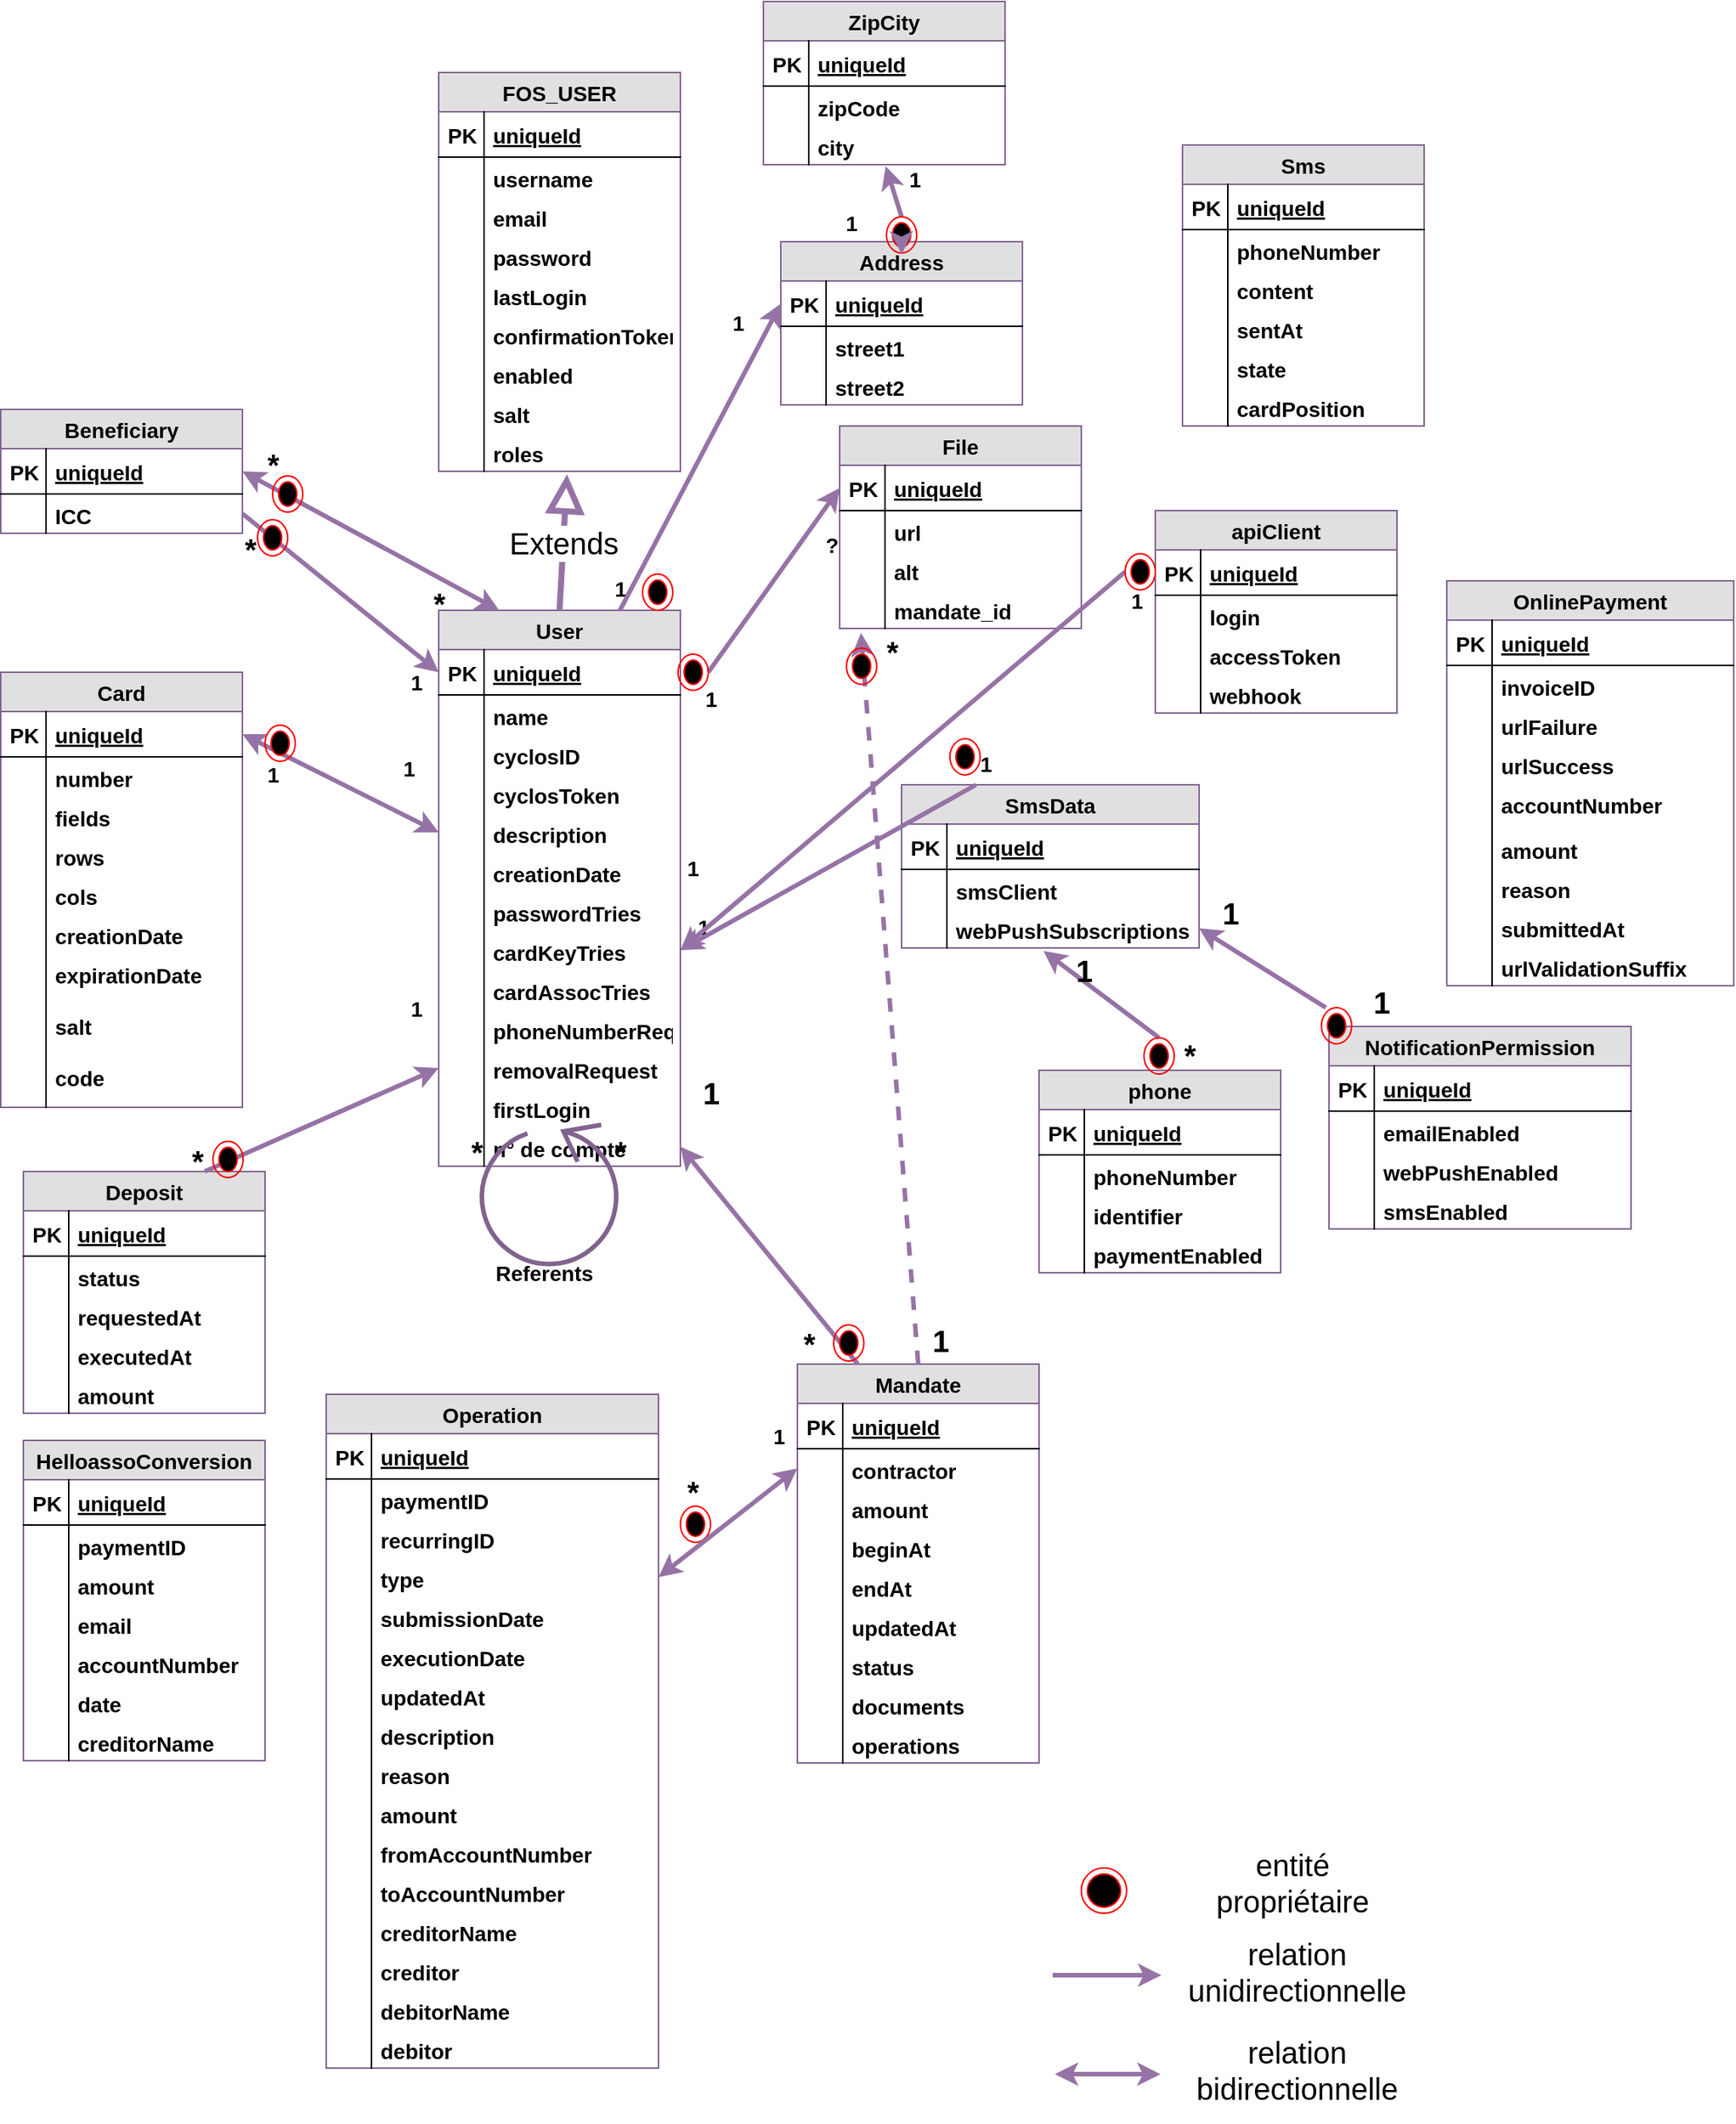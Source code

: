 <mxfile version="12.3.8" type="google" pages="1"><diagram id="_SIcwy3JkE2DtTXccF9a" name="Page-1"><mxGraphModel dx="3836" dy="776" grid="1" gridSize="10" guides="1" tooltips="1" connect="1" arrows="1" fold="1" page="1" pageScale="1" pageWidth="827" pageHeight="1169" math="0" shadow="0"><root><mxCell id="0"/><mxCell id="1" parent="0"/><mxCell id="3VONPUqZJYaLpV85uEN6-1" value="Text" style="text;html=1;resizable=0;points=[];autosize=1;align=left;verticalAlign=top;spacingTop=-4;" parent="1" vertex="1"><mxGeometry x="-1905" y="346.5" width="40" height="20" as="geometry"/></mxCell><mxCell id="3VONPUqZJYaLpV85uEN6-2" value="Address" style="swimlane;fontStyle=1;childLayout=stackLayout;horizontal=1;startSize=26;fillColor=#e0e0e0;horizontalStack=0;resizeParent=1;resizeParentMax=0;resizeLast=0;collapsible=1;marginBottom=0;swimlaneFillColor=#ffffff;align=center;fontSize=14;strokeColor=#81638F;" parent="1" vertex="1"><mxGeometry x="-1701" y="383" width="160" height="108" as="geometry"/></mxCell><mxCell id="3VONPUqZJYaLpV85uEN6-3" value="uniqueId" style="shape=partialRectangle;top=0;left=0;right=0;bottom=1;align=left;verticalAlign=middle;fillColor=none;spacingLeft=34;spacingRight=4;overflow=hidden;rotatable=0;points=[[0,0.5],[1,0.5]];portConstraint=eastwest;dropTarget=0;fontStyle=5;fontSize=14;" parent="3VONPUqZJYaLpV85uEN6-2" vertex="1"><mxGeometry y="26" width="160" height="30" as="geometry"/></mxCell><mxCell id="3VONPUqZJYaLpV85uEN6-4" value="PK" style="shape=partialRectangle;top=0;left=0;bottom=0;fillColor=none;align=left;verticalAlign=middle;spacingLeft=4;spacingRight=4;overflow=hidden;rotatable=0;points=[];portConstraint=eastwest;part=1;fontSize=14;fontStyle=1" parent="3VONPUqZJYaLpV85uEN6-3" vertex="1" connectable="0"><mxGeometry width="30" height="30" as="geometry"/></mxCell><mxCell id="3VONPUqZJYaLpV85uEN6-5" value="street1" style="shape=partialRectangle;top=0;left=0;right=0;bottom=0;align=left;verticalAlign=top;fillColor=none;spacingLeft=34;spacingRight=4;overflow=hidden;rotatable=0;points=[[0,0.5],[1,0.5]];portConstraint=eastwest;dropTarget=0;fontSize=14;fontStyle=1" parent="3VONPUqZJYaLpV85uEN6-2" vertex="1"><mxGeometry y="56" width="160" height="26" as="geometry"/></mxCell><mxCell id="3VONPUqZJYaLpV85uEN6-6" value="" style="shape=partialRectangle;top=0;left=0;bottom=0;fillColor=none;align=left;verticalAlign=top;spacingLeft=4;spacingRight=4;overflow=hidden;rotatable=0;points=[];portConstraint=eastwest;part=1;fontSize=14;fontStyle=1" parent="3VONPUqZJYaLpV85uEN6-5" vertex="1" connectable="0"><mxGeometry width="30" height="26" as="geometry"/></mxCell><mxCell id="3VONPUqZJYaLpV85uEN6-318" value="street2" style="shape=partialRectangle;top=0;left=0;right=0;bottom=0;align=left;verticalAlign=top;fillColor=none;spacingLeft=34;spacingRight=4;overflow=hidden;rotatable=0;points=[[0,0.5],[1,0.5]];portConstraint=eastwest;dropTarget=0;fontSize=14;fontStyle=1" parent="3VONPUqZJYaLpV85uEN6-2" vertex="1"><mxGeometry y="82" width="160" height="26" as="geometry"/></mxCell><mxCell id="3VONPUqZJYaLpV85uEN6-319" value="" style="shape=partialRectangle;top=0;left=0;bottom=0;fillColor=none;align=left;verticalAlign=top;spacingLeft=4;spacingRight=4;overflow=hidden;rotatable=0;points=[];portConstraint=eastwest;part=1;fontSize=14;fontStyle=1" parent="3VONPUqZJYaLpV85uEN6-318" vertex="1" connectable="0"><mxGeometry width="30" height="26" as="geometry"/></mxCell><mxCell id="3VONPUqZJYaLpV85uEN6-7" value="ZipCity" style="swimlane;fontStyle=1;childLayout=stackLayout;horizontal=1;startSize=26;fillColor=#e0e0e0;horizontalStack=0;resizeParent=1;resizeParentMax=0;resizeLast=0;collapsible=1;marginBottom=0;swimlaneFillColor=#ffffff;align=center;fontSize=14;strokeColor=#81638F;" parent="1" vertex="1"><mxGeometry x="-1712.5" y="224" width="160" height="108" as="geometry"/></mxCell><mxCell id="3VONPUqZJYaLpV85uEN6-8" value="uniqueId" style="shape=partialRectangle;top=0;left=0;right=0;bottom=1;align=left;verticalAlign=middle;fillColor=none;spacingLeft=34;spacingRight=4;overflow=hidden;rotatable=0;points=[[0,0.5],[1,0.5]];portConstraint=eastwest;dropTarget=0;fontStyle=5;fontSize=14;" parent="3VONPUqZJYaLpV85uEN6-7" vertex="1"><mxGeometry y="26" width="160" height="30" as="geometry"/></mxCell><mxCell id="3VONPUqZJYaLpV85uEN6-9" value="PK" style="shape=partialRectangle;top=0;left=0;bottom=0;fillColor=none;align=left;verticalAlign=middle;spacingLeft=4;spacingRight=4;overflow=hidden;rotatable=0;points=[];portConstraint=eastwest;part=1;fontSize=14;fontStyle=1" parent="3VONPUqZJYaLpV85uEN6-8" vertex="1" connectable="0"><mxGeometry width="30" height="30" as="geometry"/></mxCell><mxCell id="3VONPUqZJYaLpV85uEN6-10" value="zipCode" style="shape=partialRectangle;top=0;left=0;right=0;bottom=0;align=left;verticalAlign=top;fillColor=none;spacingLeft=34;spacingRight=4;overflow=hidden;rotatable=0;points=[[0,0.5],[1,0.5]];portConstraint=eastwest;dropTarget=0;fontSize=14;fontStyle=1" parent="3VONPUqZJYaLpV85uEN6-7" vertex="1"><mxGeometry y="56" width="160" height="26" as="geometry"/></mxCell><mxCell id="3VONPUqZJYaLpV85uEN6-11" value="" style="shape=partialRectangle;top=0;left=0;bottom=0;fillColor=none;align=left;verticalAlign=top;spacingLeft=4;spacingRight=4;overflow=hidden;rotatable=0;points=[];portConstraint=eastwest;part=1;fontSize=14;fontStyle=1" parent="3VONPUqZJYaLpV85uEN6-10" vertex="1" connectable="0"><mxGeometry width="30" height="26" as="geometry"/></mxCell><mxCell id="3VONPUqZJYaLpV85uEN6-12" value="city" style="shape=partialRectangle;top=0;left=0;right=0;bottom=0;align=left;verticalAlign=top;fillColor=none;spacingLeft=34;spacingRight=4;overflow=hidden;rotatable=0;points=[[0,0.5],[1,0.5]];portConstraint=eastwest;dropTarget=0;fontSize=14;fontStyle=1" parent="3VONPUqZJYaLpV85uEN6-7" vertex="1"><mxGeometry y="82" width="160" height="26" as="geometry"/></mxCell><mxCell id="3VONPUqZJYaLpV85uEN6-13" value="" style="shape=partialRectangle;top=0;left=0;bottom=0;fillColor=none;align=left;verticalAlign=top;spacingLeft=4;spacingRight=4;overflow=hidden;rotatable=0;points=[];portConstraint=eastwest;part=1;fontSize=14;fontStyle=1" parent="3VONPUqZJYaLpV85uEN6-12" vertex="1" connectable="0"><mxGeometry width="30" height="26" as="geometry"/></mxCell><mxCell id="3VONPUqZJYaLpV85uEN6-14" value="Beneficiary" style="swimlane;fontStyle=1;childLayout=stackLayout;horizontal=1;startSize=26;fillColor=#e0e0e0;horizontalStack=0;resizeParent=1;resizeParentMax=0;resizeLast=0;collapsible=1;marginBottom=0;swimlaneFillColor=#ffffff;align=center;fontSize=14;strokeColor=#81638F;" parent="1" vertex="1"><mxGeometry x="-2217.5" y="494" width="160" height="82" as="geometry"><mxRectangle x="-362" y="1530" width="100" height="26" as="alternateBounds"/></mxGeometry></mxCell><mxCell id="3VONPUqZJYaLpV85uEN6-15" value="uniqueId" style="shape=partialRectangle;top=0;left=0;right=0;bottom=1;align=left;verticalAlign=middle;fillColor=none;spacingLeft=34;spacingRight=4;overflow=hidden;rotatable=0;points=[[0,0.5],[1,0.5]];portConstraint=eastwest;dropTarget=0;fontStyle=5;fontSize=14;" parent="3VONPUqZJYaLpV85uEN6-14" vertex="1"><mxGeometry y="26" width="160" height="30" as="geometry"/></mxCell><mxCell id="3VONPUqZJYaLpV85uEN6-16" value="PK" style="shape=partialRectangle;top=0;left=0;bottom=0;fillColor=none;align=left;verticalAlign=middle;spacingLeft=4;spacingRight=4;overflow=hidden;rotatable=0;points=[];portConstraint=eastwest;part=1;fontSize=14;fontStyle=1" parent="3VONPUqZJYaLpV85uEN6-15" vertex="1" connectable="0"><mxGeometry width="30" height="30" as="geometry"/></mxCell><mxCell id="3VONPUqZJYaLpV85uEN6-17" value="ICC" style="shape=partialRectangle;top=0;left=0;right=0;bottom=0;align=left;verticalAlign=top;fillColor=none;spacingLeft=34;spacingRight=4;overflow=hidden;rotatable=0;points=[[0,0.5],[1,0.5]];portConstraint=eastwest;dropTarget=0;fontSize=14;fontStyle=1" parent="3VONPUqZJYaLpV85uEN6-14" vertex="1"><mxGeometry y="56" width="160" height="26" as="geometry"/></mxCell><mxCell id="3VONPUqZJYaLpV85uEN6-18" value="" style="shape=partialRectangle;top=0;left=0;bottom=0;fillColor=none;align=left;verticalAlign=top;spacingLeft=4;spacingRight=4;overflow=hidden;rotatable=0;points=[];portConstraint=eastwest;part=1;fontSize=14;" parent="3VONPUqZJYaLpV85uEN6-17" vertex="1" connectable="0"><mxGeometry width="30" height="26" as="geometry"/></mxCell><mxCell id="3VONPUqZJYaLpV85uEN6-19" value="Card" style="swimlane;fontStyle=1;childLayout=stackLayout;horizontal=1;startSize=26;fillColor=#e0e0e0;horizontalStack=0;resizeParent=1;resizeParentMax=0;resizeLast=0;collapsible=1;marginBottom=0;swimlaneFillColor=#ffffff;align=center;fontSize=14;strokeColor=#81638F;" parent="1" vertex="1"><mxGeometry x="-2217.5" y="668" width="160" height="288" as="geometry"><mxRectangle x="-362" y="1530" width="100" height="26" as="alternateBounds"/></mxGeometry></mxCell><mxCell id="3VONPUqZJYaLpV85uEN6-20" value="uniqueId" style="shape=partialRectangle;top=0;left=0;right=0;bottom=1;align=left;verticalAlign=middle;fillColor=none;spacingLeft=34;spacingRight=4;overflow=hidden;rotatable=0;points=[[0,0.5],[1,0.5]];portConstraint=eastwest;dropTarget=0;fontStyle=5;fontSize=14;" parent="3VONPUqZJYaLpV85uEN6-19" vertex="1"><mxGeometry y="26" width="160" height="30" as="geometry"/></mxCell><mxCell id="3VONPUqZJYaLpV85uEN6-21" value="PK" style="shape=partialRectangle;top=0;left=0;bottom=0;fillColor=none;align=left;verticalAlign=middle;spacingLeft=4;spacingRight=4;overflow=hidden;rotatable=0;points=[];portConstraint=eastwest;part=1;fontSize=14;fontStyle=1" parent="3VONPUqZJYaLpV85uEN6-20" vertex="1" connectable="0"><mxGeometry width="30" height="30" as="geometry"/></mxCell><mxCell id="3VONPUqZJYaLpV85uEN6-22" value="number" style="shape=partialRectangle;top=0;left=0;right=0;bottom=0;align=left;verticalAlign=top;fillColor=none;spacingLeft=34;spacingRight=4;overflow=hidden;rotatable=0;points=[[0,0.5],[1,0.5]];portConstraint=eastwest;dropTarget=0;fontSize=14;fontStyle=1" parent="3VONPUqZJYaLpV85uEN6-19" vertex="1"><mxGeometry y="56" width="160" height="26" as="geometry"/></mxCell><mxCell id="3VONPUqZJYaLpV85uEN6-23" value="" style="shape=partialRectangle;top=0;left=0;bottom=0;fillColor=none;align=left;verticalAlign=top;spacingLeft=4;spacingRight=4;overflow=hidden;rotatable=0;points=[];portConstraint=eastwest;part=1;fontSize=14;" parent="3VONPUqZJYaLpV85uEN6-22" vertex="1" connectable="0"><mxGeometry width="30" height="26" as="geometry"/></mxCell><mxCell id="3VONPUqZJYaLpV85uEN6-24" value="fields" style="shape=partialRectangle;top=0;left=0;right=0;bottom=0;align=left;verticalAlign=top;fillColor=none;spacingLeft=34;spacingRight=4;overflow=hidden;rotatable=0;points=[[0,0.5],[1,0.5]];portConstraint=eastwest;dropTarget=0;fontSize=14;fontStyle=1" parent="3VONPUqZJYaLpV85uEN6-19" vertex="1"><mxGeometry y="82" width="160" height="26" as="geometry"/></mxCell><mxCell id="3VONPUqZJYaLpV85uEN6-25" value="" style="shape=partialRectangle;top=0;left=0;bottom=0;fillColor=none;align=left;verticalAlign=top;spacingLeft=4;spacingRight=4;overflow=hidden;rotatable=0;points=[];portConstraint=eastwest;part=1;fontSize=14;" parent="3VONPUqZJYaLpV85uEN6-24" vertex="1" connectable="0"><mxGeometry width="30" height="26" as="geometry"/></mxCell><mxCell id="3VONPUqZJYaLpV85uEN6-26" value="rows" style="shape=partialRectangle;top=0;left=0;right=0;bottom=0;align=left;verticalAlign=top;fillColor=none;spacingLeft=34;spacingRight=4;overflow=hidden;rotatable=0;points=[[0,0.5],[1,0.5]];portConstraint=eastwest;dropTarget=0;fontSize=14;fontStyle=1" parent="3VONPUqZJYaLpV85uEN6-19" vertex="1"><mxGeometry y="108" width="160" height="26" as="geometry"/></mxCell><mxCell id="3VONPUqZJYaLpV85uEN6-27" value="" style="shape=partialRectangle;top=0;left=0;bottom=0;fillColor=none;align=left;verticalAlign=top;spacingLeft=4;spacingRight=4;overflow=hidden;rotatable=0;points=[];portConstraint=eastwest;part=1;fontSize=14;" parent="3VONPUqZJYaLpV85uEN6-26" vertex="1" connectable="0"><mxGeometry width="30" height="26" as="geometry"/></mxCell><mxCell id="3VONPUqZJYaLpV85uEN6-28" value="cols" style="shape=partialRectangle;top=0;left=0;right=0;bottom=0;align=left;verticalAlign=top;fillColor=none;spacingLeft=34;spacingRight=4;overflow=hidden;rotatable=0;points=[[0,0.5],[1,0.5]];portConstraint=eastwest;dropTarget=0;fontSize=14;fontStyle=1" parent="3VONPUqZJYaLpV85uEN6-19" vertex="1"><mxGeometry y="134" width="160" height="26" as="geometry"/></mxCell><mxCell id="3VONPUqZJYaLpV85uEN6-29" value="" style="shape=partialRectangle;top=0;left=0;bottom=0;fillColor=none;align=left;verticalAlign=top;spacingLeft=4;spacingRight=4;overflow=hidden;rotatable=0;points=[];portConstraint=eastwest;part=1;fontSize=14;" parent="3VONPUqZJYaLpV85uEN6-28" vertex="1" connectable="0"><mxGeometry width="30" height="26" as="geometry"/></mxCell><mxCell id="3VONPUqZJYaLpV85uEN6-30" value="creationDate" style="shape=partialRectangle;top=0;left=0;right=0;bottom=0;align=left;verticalAlign=top;fillColor=none;spacingLeft=34;spacingRight=4;overflow=hidden;rotatable=0;points=[[0,0.5],[1,0.5]];portConstraint=eastwest;dropTarget=0;fontSize=14;fontStyle=1" parent="3VONPUqZJYaLpV85uEN6-19" vertex="1"><mxGeometry y="160" width="160" height="26" as="geometry"/></mxCell><mxCell id="3VONPUqZJYaLpV85uEN6-31" value="" style="shape=partialRectangle;top=0;left=0;bottom=0;fillColor=none;align=left;verticalAlign=top;spacingLeft=4;spacingRight=4;overflow=hidden;rotatable=0;points=[];portConstraint=eastwest;part=1;fontSize=14;" parent="3VONPUqZJYaLpV85uEN6-30" vertex="1" connectable="0"><mxGeometry width="30" height="26" as="geometry"/></mxCell><mxCell id="3VONPUqZJYaLpV85uEN6-32" value="expirationDate" style="shape=partialRectangle;top=0;left=0;right=0;bottom=0;align=left;verticalAlign=top;fillColor=none;spacingLeft=34;spacingRight=4;overflow=hidden;rotatable=0;points=[[0,0.5],[1,0.5]];portConstraint=eastwest;dropTarget=0;fontSize=14;fontStyle=1" parent="3VONPUqZJYaLpV85uEN6-19" vertex="1"><mxGeometry y="186" width="160" height="34" as="geometry"/></mxCell><mxCell id="3VONPUqZJYaLpV85uEN6-33" value="" style="shape=partialRectangle;top=0;left=0;bottom=0;fillColor=none;align=left;verticalAlign=top;spacingLeft=4;spacingRight=4;overflow=hidden;rotatable=0;points=[];portConstraint=eastwest;part=1;fontSize=14;" parent="3VONPUqZJYaLpV85uEN6-32" vertex="1" connectable="0"><mxGeometry width="30" height="34" as="geometry"/></mxCell><mxCell id="3VONPUqZJYaLpV85uEN6-34" value="salt" style="shape=partialRectangle;top=0;left=0;right=0;bottom=0;align=left;verticalAlign=top;fillColor=none;spacingLeft=34;spacingRight=4;overflow=hidden;rotatable=0;points=[[0,0.5],[1,0.5]];portConstraint=eastwest;dropTarget=0;fontSize=14;fontStyle=1" parent="3VONPUqZJYaLpV85uEN6-19" vertex="1"><mxGeometry y="220" width="160" height="34" as="geometry"/></mxCell><mxCell id="3VONPUqZJYaLpV85uEN6-35" value="" style="shape=partialRectangle;top=0;left=0;bottom=0;fillColor=none;align=left;verticalAlign=top;spacingLeft=4;spacingRight=4;overflow=hidden;rotatable=0;points=[];portConstraint=eastwest;part=1;fontSize=14;" parent="3VONPUqZJYaLpV85uEN6-34" vertex="1" connectable="0"><mxGeometry width="30" height="34" as="geometry"/></mxCell><mxCell id="3VONPUqZJYaLpV85uEN6-36" value="code" style="shape=partialRectangle;top=0;left=0;right=0;bottom=0;align=left;verticalAlign=top;fillColor=none;spacingLeft=34;spacingRight=4;overflow=hidden;rotatable=0;points=[[0,0.5],[1,0.5]];portConstraint=eastwest;dropTarget=0;fontSize=14;fontStyle=1" parent="3VONPUqZJYaLpV85uEN6-19" vertex="1"><mxGeometry y="254" width="160" height="34" as="geometry"/></mxCell><mxCell id="3VONPUqZJYaLpV85uEN6-37" value="" style="shape=partialRectangle;top=0;left=0;bottom=0;fillColor=none;align=left;verticalAlign=top;spacingLeft=4;spacingRight=4;overflow=hidden;rotatable=0;points=[];portConstraint=eastwest;part=1;fontSize=14;" parent="3VONPUqZJYaLpV85uEN6-36" vertex="1" connectable="0"><mxGeometry width="30" height="34" as="geometry"/></mxCell><mxCell id="3VONPUqZJYaLpV85uEN6-38" value="FOS_USER" style="swimlane;fontStyle=1;childLayout=stackLayout;horizontal=1;startSize=26;fillColor=#e0e0e0;horizontalStack=0;resizeParent=1;resizeParentMax=0;resizeLast=0;collapsible=1;marginBottom=0;swimlaneFillColor=#ffffff;align=center;fontSize=14;strokeColor=#81638F;" parent="1" vertex="1"><mxGeometry x="-1927.5" y="271" width="160" height="264" as="geometry"><mxRectangle x="-362" y="1530" width="100" height="26" as="alternateBounds"/></mxGeometry></mxCell><mxCell id="3VONPUqZJYaLpV85uEN6-39" value="uniqueId" style="shape=partialRectangle;top=0;left=0;right=0;bottom=1;align=left;verticalAlign=middle;fillColor=none;spacingLeft=34;spacingRight=4;overflow=hidden;rotatable=0;points=[[0,0.5],[1,0.5]];portConstraint=eastwest;dropTarget=0;fontStyle=5;fontSize=14;" parent="3VONPUqZJYaLpV85uEN6-38" vertex="1"><mxGeometry y="26" width="160" height="30" as="geometry"/></mxCell><mxCell id="3VONPUqZJYaLpV85uEN6-40" value="PK" style="shape=partialRectangle;top=0;left=0;bottom=0;fillColor=none;align=left;verticalAlign=middle;spacingLeft=4;spacingRight=4;overflow=hidden;rotatable=0;points=[];portConstraint=eastwest;part=1;fontSize=14;fontStyle=1" parent="3VONPUqZJYaLpV85uEN6-39" vertex="1" connectable="0"><mxGeometry width="30" height="30" as="geometry"/></mxCell><mxCell id="3VONPUqZJYaLpV85uEN6-41" value="username" style="shape=partialRectangle;top=0;left=0;right=0;bottom=0;align=left;verticalAlign=top;fillColor=none;spacingLeft=34;spacingRight=4;overflow=hidden;rotatable=0;points=[[0,0.5],[1,0.5]];portConstraint=eastwest;dropTarget=0;fontSize=14;fontStyle=1" parent="3VONPUqZJYaLpV85uEN6-38" vertex="1"><mxGeometry y="56" width="160" height="26" as="geometry"/></mxCell><mxCell id="3VONPUqZJYaLpV85uEN6-42" value="" style="shape=partialRectangle;top=0;left=0;bottom=0;fillColor=none;align=left;verticalAlign=top;spacingLeft=4;spacingRight=4;overflow=hidden;rotatable=0;points=[];portConstraint=eastwest;part=1;fontSize=14;fontStyle=1" parent="3VONPUqZJYaLpV85uEN6-41" vertex="1" connectable="0"><mxGeometry width="30" height="26" as="geometry"/></mxCell><mxCell id="3VONPUqZJYaLpV85uEN6-43" value="email" style="shape=partialRectangle;top=0;left=0;right=0;bottom=0;align=left;verticalAlign=top;fillColor=none;spacingLeft=34;spacingRight=4;overflow=hidden;rotatable=0;points=[[0,0.5],[1,0.5]];portConstraint=eastwest;dropTarget=0;fontSize=14;fontStyle=1" parent="3VONPUqZJYaLpV85uEN6-38" vertex="1"><mxGeometry y="82" width="160" height="26" as="geometry"/></mxCell><mxCell id="3VONPUqZJYaLpV85uEN6-44" value="" style="shape=partialRectangle;top=0;left=0;bottom=0;fillColor=none;align=left;verticalAlign=top;spacingLeft=4;spacingRight=4;overflow=hidden;rotatable=0;points=[];portConstraint=eastwest;part=1;fontSize=14;fontStyle=1" parent="3VONPUqZJYaLpV85uEN6-43" vertex="1" connectable="0"><mxGeometry width="30" height="26" as="geometry"/></mxCell><mxCell id="3VONPUqZJYaLpV85uEN6-45" value="password" style="shape=partialRectangle;top=0;left=0;right=0;bottom=0;align=left;verticalAlign=top;fillColor=none;spacingLeft=34;spacingRight=4;overflow=hidden;rotatable=0;points=[[0,0.5],[1,0.5]];portConstraint=eastwest;dropTarget=0;fontSize=14;fontStyle=1" parent="3VONPUqZJYaLpV85uEN6-38" vertex="1"><mxGeometry y="108" width="160" height="26" as="geometry"/></mxCell><mxCell id="3VONPUqZJYaLpV85uEN6-46" value="" style="shape=partialRectangle;top=0;left=0;bottom=0;fillColor=none;align=left;verticalAlign=top;spacingLeft=4;spacingRight=4;overflow=hidden;rotatable=0;points=[];portConstraint=eastwest;part=1;fontSize=14;fontStyle=1" parent="3VONPUqZJYaLpV85uEN6-45" vertex="1" connectable="0"><mxGeometry width="30" height="26" as="geometry"/></mxCell><mxCell id="3VONPUqZJYaLpV85uEN6-47" value="lastLogin" style="shape=partialRectangle;top=0;left=0;right=0;bottom=0;align=left;verticalAlign=top;fillColor=none;spacingLeft=34;spacingRight=4;overflow=hidden;rotatable=0;points=[[0,0.5],[1,0.5]];portConstraint=eastwest;dropTarget=0;fontSize=14;fontStyle=1" parent="3VONPUqZJYaLpV85uEN6-38" vertex="1"><mxGeometry y="134" width="160" height="26" as="geometry"/></mxCell><mxCell id="3VONPUqZJYaLpV85uEN6-48" value="" style="shape=partialRectangle;top=0;left=0;bottom=0;fillColor=none;align=left;verticalAlign=top;spacingLeft=4;spacingRight=4;overflow=hidden;rotatable=0;points=[];portConstraint=eastwest;part=1;fontSize=14;fontStyle=1" parent="3VONPUqZJYaLpV85uEN6-47" vertex="1" connectable="0"><mxGeometry width="30" height="26" as="geometry"/></mxCell><mxCell id="3VONPUqZJYaLpV85uEN6-49" value="confirmationToken" style="shape=partialRectangle;top=0;left=0;right=0;bottom=0;align=left;verticalAlign=top;fillColor=none;spacingLeft=34;spacingRight=4;overflow=hidden;rotatable=0;points=[[0,0.5],[1,0.5]];portConstraint=eastwest;dropTarget=0;fontSize=14;fontStyle=1" parent="3VONPUqZJYaLpV85uEN6-38" vertex="1"><mxGeometry y="160" width="160" height="26" as="geometry"/></mxCell><mxCell id="3VONPUqZJYaLpV85uEN6-50" value="" style="shape=partialRectangle;top=0;left=0;bottom=0;fillColor=none;align=left;verticalAlign=top;spacingLeft=4;spacingRight=4;overflow=hidden;rotatable=0;points=[];portConstraint=eastwest;part=1;fontSize=14;fontStyle=1" parent="3VONPUqZJYaLpV85uEN6-49" vertex="1" connectable="0"><mxGeometry width="30" height="26" as="geometry"/></mxCell><mxCell id="3VONPUqZJYaLpV85uEN6-51" value="enabled" style="shape=partialRectangle;top=0;left=0;right=0;bottom=0;align=left;verticalAlign=top;fillColor=none;spacingLeft=34;spacingRight=4;overflow=hidden;rotatable=0;points=[[0,0.5],[1,0.5]];portConstraint=eastwest;dropTarget=0;fontSize=14;fontStyle=1" parent="3VONPUqZJYaLpV85uEN6-38" vertex="1"><mxGeometry y="186" width="160" height="26" as="geometry"/></mxCell><mxCell id="3VONPUqZJYaLpV85uEN6-52" value="" style="shape=partialRectangle;top=0;left=0;bottom=0;fillColor=none;align=left;verticalAlign=top;spacingLeft=4;spacingRight=4;overflow=hidden;rotatable=0;points=[];portConstraint=eastwest;part=1;fontSize=14;fontStyle=1" parent="3VONPUqZJYaLpV85uEN6-51" vertex="1" connectable="0"><mxGeometry width="30" height="26" as="geometry"/></mxCell><mxCell id="3VONPUqZJYaLpV85uEN6-53" value="salt" style="shape=partialRectangle;top=0;left=0;right=0;bottom=0;align=left;verticalAlign=top;fillColor=none;spacingLeft=34;spacingRight=4;overflow=hidden;rotatable=0;points=[[0,0.5],[1,0.5]];portConstraint=eastwest;dropTarget=0;fontSize=14;fontStyle=1" parent="3VONPUqZJYaLpV85uEN6-38" vertex="1"><mxGeometry y="212" width="160" height="26" as="geometry"/></mxCell><mxCell id="3VONPUqZJYaLpV85uEN6-54" value="" style="shape=partialRectangle;top=0;left=0;bottom=0;fillColor=none;align=left;verticalAlign=top;spacingLeft=4;spacingRight=4;overflow=hidden;rotatable=0;points=[];portConstraint=eastwest;part=1;fontSize=14;fontStyle=1" parent="3VONPUqZJYaLpV85uEN6-53" vertex="1" connectable="0"><mxGeometry width="30" height="26" as="geometry"/></mxCell><mxCell id="3VONPUqZJYaLpV85uEN6-55" value="roles" style="shape=partialRectangle;top=0;left=0;right=0;bottom=0;align=left;verticalAlign=top;fillColor=none;spacingLeft=34;spacingRight=4;overflow=hidden;rotatable=0;points=[[0,0.5],[1,0.5]];portConstraint=eastwest;dropTarget=0;fontSize=14;fontStyle=1" parent="3VONPUqZJYaLpV85uEN6-38" vertex="1"><mxGeometry y="238" width="160" height="26" as="geometry"/></mxCell><mxCell id="3VONPUqZJYaLpV85uEN6-56" value="" style="shape=partialRectangle;top=0;left=0;bottom=0;fillColor=none;align=left;verticalAlign=top;spacingLeft=4;spacingRight=4;overflow=hidden;rotatable=0;points=[];portConstraint=eastwest;part=1;fontSize=14;fontStyle=1" parent="3VONPUqZJYaLpV85uEN6-55" vertex="1" connectable="0"><mxGeometry width="30" height="26" as="geometry"/></mxCell><mxCell id="3VONPUqZJYaLpV85uEN6-57" value="User" style="swimlane;fontStyle=1;childLayout=stackLayout;horizontal=1;startSize=26;fillColor=#e0e0e0;horizontalStack=0;resizeParent=1;resizeParentMax=0;resizeLast=0;collapsible=1;marginBottom=0;swimlaneFillColor=#ffffff;align=center;fontSize=14;strokeColor=#81638F;" parent="1" vertex="1"><mxGeometry x="-1927.5" y="627" width="160" height="368" as="geometry"><mxRectangle x="-362" y="1530" width="100" height="26" as="alternateBounds"/></mxGeometry></mxCell><mxCell id="3VONPUqZJYaLpV85uEN6-58" value="uniqueId" style="shape=partialRectangle;top=0;left=0;right=0;bottom=1;align=left;verticalAlign=middle;fillColor=none;spacingLeft=34;spacingRight=4;overflow=hidden;rotatable=0;points=[[0,0.5],[1,0.5]];portConstraint=eastwest;dropTarget=0;fontStyle=5;fontSize=14;" parent="3VONPUqZJYaLpV85uEN6-57" vertex="1"><mxGeometry y="26" width="160" height="30" as="geometry"/></mxCell><mxCell id="3VONPUqZJYaLpV85uEN6-59" value="PK" style="shape=partialRectangle;top=0;left=0;bottom=0;fillColor=none;align=left;verticalAlign=middle;spacingLeft=4;spacingRight=4;overflow=hidden;rotatable=0;points=[];portConstraint=eastwest;part=1;fontSize=14;fontStyle=1" parent="3VONPUqZJYaLpV85uEN6-58" vertex="1" connectable="0"><mxGeometry width="30" height="30" as="geometry"/></mxCell><mxCell id="3VONPUqZJYaLpV85uEN6-60" value="name" style="shape=partialRectangle;top=0;left=0;right=0;bottom=0;align=left;verticalAlign=top;fillColor=none;spacingLeft=34;spacingRight=4;overflow=hidden;rotatable=0;points=[[0,0.5],[1,0.5]];portConstraint=eastwest;dropTarget=0;fontSize=14;fontStyle=1" parent="3VONPUqZJYaLpV85uEN6-57" vertex="1"><mxGeometry y="56" width="160" height="26" as="geometry"/></mxCell><mxCell id="3VONPUqZJYaLpV85uEN6-61" value="" style="shape=partialRectangle;top=0;left=0;bottom=0;fillColor=none;align=left;verticalAlign=top;spacingLeft=4;spacingRight=4;overflow=hidden;rotatable=0;points=[];portConstraint=eastwest;part=1;fontSize=14;fontStyle=1" parent="3VONPUqZJYaLpV85uEN6-60" vertex="1" connectable="0"><mxGeometry width="30" height="26" as="geometry"/></mxCell><mxCell id="3VONPUqZJYaLpV85uEN6-62" value="cyclosID" style="shape=partialRectangle;top=0;left=0;right=0;bottom=0;align=left;verticalAlign=top;fillColor=none;spacingLeft=34;spacingRight=4;overflow=hidden;rotatable=0;points=[[0,0.5],[1,0.5]];portConstraint=eastwest;dropTarget=0;fontSize=14;fontStyle=1" parent="3VONPUqZJYaLpV85uEN6-57" vertex="1"><mxGeometry y="82" width="160" height="26" as="geometry"/></mxCell><mxCell id="3VONPUqZJYaLpV85uEN6-63" value="" style="shape=partialRectangle;top=0;left=0;bottom=0;fillColor=none;align=left;verticalAlign=top;spacingLeft=4;spacingRight=4;overflow=hidden;rotatable=0;points=[];portConstraint=eastwest;part=1;fontSize=14;fontStyle=1" parent="3VONPUqZJYaLpV85uEN6-62" vertex="1" connectable="0"><mxGeometry width="30" height="26" as="geometry"/></mxCell><mxCell id="vvYiKdUZ_yx-1qYsyYzq-1" value="cyclosToken" style="shape=partialRectangle;top=0;left=0;right=0;bottom=0;align=left;verticalAlign=top;fillColor=none;spacingLeft=34;spacingRight=4;overflow=hidden;rotatable=0;points=[[0,0.5],[1,0.5]];portConstraint=eastwest;dropTarget=0;fontSize=14;fontStyle=1" vertex="1" parent="3VONPUqZJYaLpV85uEN6-57"><mxGeometry y="108" width="160" height="26" as="geometry"/></mxCell><mxCell id="vvYiKdUZ_yx-1qYsyYzq-2" value="" style="shape=partialRectangle;top=0;left=0;bottom=0;fillColor=none;align=left;verticalAlign=top;spacingLeft=4;spacingRight=4;overflow=hidden;rotatable=0;points=[];portConstraint=eastwest;part=1;fontSize=14;fontStyle=1" vertex="1" connectable="0" parent="vvYiKdUZ_yx-1qYsyYzq-1"><mxGeometry width="30" height="26" as="geometry"/></mxCell><mxCell id="3VONPUqZJYaLpV85uEN6-64" value="description" style="shape=partialRectangle;top=0;left=0;right=0;bottom=0;align=left;verticalAlign=top;fillColor=none;spacingLeft=34;spacingRight=4;overflow=hidden;rotatable=0;points=[[0,0.5],[1,0.5]];portConstraint=eastwest;dropTarget=0;fontSize=14;fontStyle=1" parent="3VONPUqZJYaLpV85uEN6-57" vertex="1"><mxGeometry y="134" width="160" height="26" as="geometry"/></mxCell><mxCell id="3VONPUqZJYaLpV85uEN6-65" value="" style="shape=partialRectangle;top=0;left=0;bottom=0;fillColor=none;align=left;verticalAlign=top;spacingLeft=4;spacingRight=4;overflow=hidden;rotatable=0;points=[];portConstraint=eastwest;part=1;fontSize=14;fontStyle=1" parent="3VONPUqZJYaLpV85uEN6-64" vertex="1" connectable="0"><mxGeometry width="30" height="26" as="geometry"/></mxCell><mxCell id="3VONPUqZJYaLpV85uEN6-66" value="creationDate" style="shape=partialRectangle;top=0;left=0;right=0;bottom=0;align=left;verticalAlign=top;fillColor=none;spacingLeft=34;spacingRight=4;overflow=hidden;rotatable=0;points=[[0,0.5],[1,0.5]];portConstraint=eastwest;dropTarget=0;fontSize=14;fontStyle=1" parent="3VONPUqZJYaLpV85uEN6-57" vertex="1"><mxGeometry y="160" width="160" height="26" as="geometry"/></mxCell><mxCell id="3VONPUqZJYaLpV85uEN6-67" value="" style="shape=partialRectangle;top=0;left=0;bottom=0;fillColor=none;align=left;verticalAlign=top;spacingLeft=4;spacingRight=4;overflow=hidden;rotatable=0;points=[];portConstraint=eastwest;part=1;fontSize=14;fontStyle=1" parent="3VONPUqZJYaLpV85uEN6-66" vertex="1" connectable="0"><mxGeometry width="30" height="26" as="geometry"/></mxCell><mxCell id="3VONPUqZJYaLpV85uEN6-68" value="passwordTries" style="shape=partialRectangle;top=0;left=0;right=0;bottom=0;align=left;verticalAlign=top;fillColor=none;spacingLeft=34;spacingRight=4;overflow=hidden;rotatable=0;points=[[0,0.5],[1,0.5]];portConstraint=eastwest;dropTarget=0;fontSize=14;fontStyle=1" parent="3VONPUqZJYaLpV85uEN6-57" vertex="1"><mxGeometry y="186" width="160" height="26" as="geometry"/></mxCell><mxCell id="3VONPUqZJYaLpV85uEN6-69" value="" style="shape=partialRectangle;top=0;left=0;bottom=0;fillColor=none;align=left;verticalAlign=top;spacingLeft=4;spacingRight=4;overflow=hidden;rotatable=0;points=[];portConstraint=eastwest;part=1;fontSize=14;fontStyle=1" parent="3VONPUqZJYaLpV85uEN6-68" vertex="1" connectable="0"><mxGeometry width="30" height="26" as="geometry"/></mxCell><mxCell id="3VONPUqZJYaLpV85uEN6-70" value="cardKeyTries" style="shape=partialRectangle;top=0;left=0;right=0;bottom=0;align=left;verticalAlign=top;fillColor=none;spacingLeft=34;spacingRight=4;overflow=hidden;rotatable=0;points=[[0,0.5],[1,0.5]];portConstraint=eastwest;dropTarget=0;fontSize=14;fontStyle=1" parent="3VONPUqZJYaLpV85uEN6-57" vertex="1"><mxGeometry y="212" width="160" height="26" as="geometry"/></mxCell><mxCell id="3VONPUqZJYaLpV85uEN6-71" value="" style="shape=partialRectangle;top=0;left=0;bottom=0;fillColor=none;align=left;verticalAlign=top;spacingLeft=4;spacingRight=4;overflow=hidden;rotatable=0;points=[];portConstraint=eastwest;part=1;fontSize=14;fontStyle=1" parent="3VONPUqZJYaLpV85uEN6-70" vertex="1" connectable="0"><mxGeometry width="30" height="26" as="geometry"/></mxCell><mxCell id="3VONPUqZJYaLpV85uEN6-72" value="cardAssocTries" style="shape=partialRectangle;top=0;left=0;right=0;bottom=0;align=left;verticalAlign=top;fillColor=none;spacingLeft=34;spacingRight=4;overflow=hidden;rotatable=0;points=[[0,0.5],[1,0.5]];portConstraint=eastwest;dropTarget=0;fontSize=14;fontStyle=1" parent="3VONPUqZJYaLpV85uEN6-57" vertex="1"><mxGeometry y="238" width="160" height="26" as="geometry"/></mxCell><mxCell id="3VONPUqZJYaLpV85uEN6-73" value="" style="shape=partialRectangle;top=0;left=0;bottom=0;fillColor=none;align=left;verticalAlign=top;spacingLeft=4;spacingRight=4;overflow=hidden;rotatable=0;points=[];portConstraint=eastwest;part=1;fontSize=14;fontStyle=1" parent="3VONPUqZJYaLpV85uEN6-72" vertex="1" connectable="0"><mxGeometry width="30" height="26" as="geometry"/></mxCell><mxCell id="3VONPUqZJYaLpV85uEN6-74" value="phoneNumberRequests" style="shape=partialRectangle;top=0;left=0;right=0;bottom=0;align=left;verticalAlign=top;fillColor=none;spacingLeft=34;spacingRight=4;overflow=hidden;rotatable=0;points=[[0,0.5],[1,0.5]];portConstraint=eastwest;dropTarget=0;fontSize=14;fontStyle=1" parent="3VONPUqZJYaLpV85uEN6-57" vertex="1"><mxGeometry y="264" width="160" height="26" as="geometry"/></mxCell><mxCell id="3VONPUqZJYaLpV85uEN6-75" value="" style="shape=partialRectangle;top=0;left=0;bottom=0;fillColor=none;align=left;verticalAlign=top;spacingLeft=4;spacingRight=4;overflow=hidden;rotatable=0;points=[];portConstraint=eastwest;part=1;fontSize=14;fontStyle=1" parent="3VONPUqZJYaLpV85uEN6-74" vertex="1" connectable="0"><mxGeometry width="30" height="26" as="geometry"/></mxCell><mxCell id="3VONPUqZJYaLpV85uEN6-76" value="removalRequest" style="shape=partialRectangle;top=0;left=0;right=0;bottom=0;align=left;verticalAlign=top;fillColor=none;spacingLeft=34;spacingRight=4;overflow=hidden;rotatable=0;points=[[0,0.5],[1,0.5]];portConstraint=eastwest;dropTarget=0;fontSize=14;fontStyle=1" parent="3VONPUqZJYaLpV85uEN6-57" vertex="1"><mxGeometry y="290" width="160" height="26" as="geometry"/></mxCell><mxCell id="3VONPUqZJYaLpV85uEN6-77" value="" style="shape=partialRectangle;top=0;left=0;bottom=0;fillColor=none;align=left;verticalAlign=top;spacingLeft=4;spacingRight=4;overflow=hidden;rotatable=0;points=[];portConstraint=eastwest;part=1;fontSize=14;fontStyle=1" parent="3VONPUqZJYaLpV85uEN6-76" vertex="1" connectable="0"><mxGeometry width="30" height="26" as="geometry"/></mxCell><mxCell id="3VONPUqZJYaLpV85uEN6-78" value="firstLogin" style="shape=partialRectangle;top=0;left=0;right=0;bottom=0;align=left;verticalAlign=top;fillColor=none;spacingLeft=34;spacingRight=4;overflow=hidden;rotatable=0;points=[[0,0.5],[1,0.5]];portConstraint=eastwest;dropTarget=0;fontSize=14;fontStyle=1" parent="3VONPUqZJYaLpV85uEN6-57" vertex="1"><mxGeometry y="316" width="160" height="26" as="geometry"/></mxCell><mxCell id="3VONPUqZJYaLpV85uEN6-79" value="" style="shape=partialRectangle;top=0;left=0;bottom=0;fillColor=none;align=left;verticalAlign=top;spacingLeft=4;spacingRight=4;overflow=hidden;rotatable=0;points=[];portConstraint=eastwest;part=1;fontSize=14;fontStyle=1" parent="3VONPUqZJYaLpV85uEN6-78" vertex="1" connectable="0"><mxGeometry width="30" height="26" as="geometry"/></mxCell><mxCell id="3VONPUqZJYaLpV85uEN6-80" value="n° de compte" style="shape=partialRectangle;top=0;left=0;right=0;bottom=0;align=left;verticalAlign=top;fillColor=none;spacingLeft=34;spacingRight=4;overflow=hidden;rotatable=0;points=[[0,0.5],[1,0.5]];portConstraint=eastwest;dropTarget=0;fontSize=14;fontStyle=1" parent="3VONPUqZJYaLpV85uEN6-57" vertex="1"><mxGeometry y="342" width="160" height="26" as="geometry"/></mxCell><mxCell id="3VONPUqZJYaLpV85uEN6-81" value="" style="shape=partialRectangle;top=0;left=0;bottom=0;fillColor=none;align=left;verticalAlign=top;spacingLeft=4;spacingRight=4;overflow=hidden;rotatable=0;points=[];portConstraint=eastwest;part=1;fontSize=14;fontStyle=1" parent="3VONPUqZJYaLpV85uEN6-80" vertex="1" connectable="0"><mxGeometry width="30" height="26" as="geometry"/></mxCell><mxCell id="3VONPUqZJYaLpV85uEN6-82" value="&lt;span style=&quot;font-size: 14px;&quot;&gt;1&lt;/span&gt;" style="text;html=1;strokeColor=none;fillColor=none;align=center;verticalAlign=middle;whiteSpace=wrap;rounded=0;fontStyle=1;fontSize=14;" parent="1" vertex="1"><mxGeometry x="-1632.5" y="332" width="40" height="20" as="geometry"/></mxCell><mxCell id="3VONPUqZJYaLpV85uEN6-83" value="&lt;span style=&quot;font-size: 14px;&quot;&gt;1&lt;/span&gt;" style="text;html=1;strokeColor=none;fillColor=none;align=center;verticalAlign=middle;whiteSpace=wrap;rounded=0;fontStyle=1;fontSize=14;" parent="1" vertex="1"><mxGeometry x="-1674.5" y="360.5" width="40" height="20" as="geometry"/></mxCell><mxCell id="3VONPUqZJYaLpV85uEN6-84" value="&lt;span style=&quot;font-size: 14px;&quot;&gt;1&lt;/span&gt;" style="text;html=1;strokeColor=none;fillColor=none;align=center;verticalAlign=middle;whiteSpace=wrap;rounded=0;fontStyle=1;fontSize=14;" parent="1" vertex="1"><mxGeometry x="-1749" y="427" width="40" height="20" as="geometry"/></mxCell><mxCell id="3VONPUqZJYaLpV85uEN6-85" value="&lt;span style=&quot;font-size: 14px;&quot;&gt;1&lt;/span&gt;" style="text;html=1;strokeColor=none;fillColor=none;align=center;verticalAlign=middle;whiteSpace=wrap;rounded=0;fontStyle=1;fontSize=14;" parent="1" vertex="1"><mxGeometry x="-1827.5" y="603" width="40" height="20" as="geometry"/></mxCell><mxCell id="3VONPUqZJYaLpV85uEN6-86" value="&lt;b style=&quot;font-size: 20px;&quot;&gt;*&lt;/b&gt;" style="text;html=1;strokeColor=none;fillColor=none;align=center;verticalAlign=middle;whiteSpace=wrap;rounded=0;fontSize=20;" parent="1" vertex="1"><mxGeometry x="-1947.5" y="611.5" width="40" height="20" as="geometry"/></mxCell><mxCell id="3VONPUqZJYaLpV85uEN6-87" value="&lt;b style=&quot;font-size: 20px;&quot;&gt;*&lt;/b&gt;" style="text;html=1;strokeColor=none;fillColor=none;align=center;verticalAlign=middle;whiteSpace=wrap;rounded=0;fontSize=20;" parent="1" vertex="1"><mxGeometry x="-2057.5" y="520" width="40" height="20" as="geometry"/></mxCell><mxCell id="3VONPUqZJYaLpV85uEN6-88" value="&lt;b style=&quot;font-size: 14px;&quot;&gt;1&lt;/b&gt;" style="text;html=1;strokeColor=none;fillColor=none;align=center;verticalAlign=middle;whiteSpace=wrap;rounded=0;fontSize=14;" parent="1" vertex="1"><mxGeometry x="-1967.5" y="722" width="40" height="20" as="geometry"/></mxCell><mxCell id="3VONPUqZJYaLpV85uEN6-89" value="&lt;b style=&quot;font-size: 14px;&quot;&gt;1&lt;/b&gt;" style="text;html=1;strokeColor=none;fillColor=none;align=center;verticalAlign=middle;whiteSpace=wrap;rounded=0;fontSize=14;" parent="1" vertex="1"><mxGeometry x="-2057.5" y="726" width="40" height="20" as="geometry"/></mxCell><mxCell id="3VONPUqZJYaLpV85uEN6-90" value="&lt;b style=&quot;font-size: 14px;&quot;&gt;1&lt;/b&gt;" style="text;html=1;strokeColor=none;fillColor=none;align=center;verticalAlign=middle;whiteSpace=wrap;rounded=0;fontSize=14;" parent="1" vertex="1"><mxGeometry x="-1962" y="665" width="40" height="20" as="geometry"/></mxCell><mxCell id="3VONPUqZJYaLpV85uEN6-91" value="&lt;b style=&quot;font-size: 20px;&quot;&gt;*&lt;/b&gt;" style="text;html=1;strokeColor=none;fillColor=none;align=center;verticalAlign=middle;whiteSpace=wrap;rounded=0;fontSize=20;" parent="1" vertex="1"><mxGeometry x="-2072.5" y="576" width="40" height="20" as="geometry"/></mxCell><mxCell id="3VONPUqZJYaLpV85uEN6-92" style="edgeStyle=orthogonalEdgeStyle;rounded=0;html=1;exitX=0.75;exitY=1;entryX=0.75;entryY=1;jettySize=auto;orthogonalLoop=1;strokeColor=#9673A6;strokeWidth=3;fillColor=#9673A6;fontSize=14;" parent="1" source="3VONPUqZJYaLpV85uEN6-89" target="3VONPUqZJYaLpV85uEN6-89" edge="1"><mxGeometry relative="1" as="geometry"/></mxCell><mxCell id="3VONPUqZJYaLpV85uEN6-93" value="" style="endArrow=classic;startArrow=classic;html=1;strokeColor=#9673A6;strokeWidth=3;fillColor=#9673A6;entryX=0.25;entryY=0;exitX=0;exitY=0.75;fontSize=14;" parent="1" source="3VONPUqZJYaLpV85uEN6-87" target="3VONPUqZJYaLpV85uEN6-57" edge="1"><mxGeometry width="50" height="50" relative="1" as="geometry"><mxPoint x="-2127.5" y="376" as="sourcePoint"/><mxPoint x="-2077.5" y="326" as="targetPoint"/></mxGeometry></mxCell><mxCell id="3VONPUqZJYaLpV85uEN6-94" value="" style="endArrow=classic;html=1;strokeColor=#9673A6;strokeWidth=3;fillColor=#9673A6;entryX=0;entryY=0.5;exitX=1;exitY=0.5;fontSize=14;" parent="1" source="3VONPUqZJYaLpV85uEN6-17" target="3VONPUqZJYaLpV85uEN6-58" edge="1"><mxGeometry width="50" height="50" relative="1" as="geometry"><mxPoint x="-2162.5" y="636" as="sourcePoint"/><mxPoint x="-1967.5" y="627" as="targetPoint"/></mxGeometry></mxCell><mxCell id="3VONPUqZJYaLpV85uEN6-95" value="" style="endArrow=classic;startArrow=classic;html=1;strokeColor=#9673A6;strokeWidth=3;fillColor=#9673A6;exitX=1;exitY=0.5;entryX=0;entryY=0.5;fontSize=14;" parent="1" source="3VONPUqZJYaLpV85uEN6-20" target="3VONPUqZJYaLpV85uEN6-64" edge="1"><mxGeometry width="50" height="50" relative="1" as="geometry"><mxPoint x="-2042.5" y="643" as="sourcePoint"/><mxPoint x="-1947.5" y="767" as="targetPoint"/></mxGeometry></mxCell><mxCell id="3VONPUqZJYaLpV85uEN6-96" value="" style="endArrow=classic;html=1;strokeColor=#9673A6;strokeWidth=3;fillColor=#9673A6;exitX=0.5;exitY=0;entryX=0.506;entryY=1.038;fontStyle=1;fontSize=14;entryDx=0;entryDy=0;entryPerimeter=0;exitDx=0;exitDy=0;" parent="1" source="3VONPUqZJYaLpV85uEN6-121" target="3VONPUqZJYaLpV85uEN6-12" edge="1"><mxGeometry width="50" height="50" relative="1" as="geometry"><mxPoint x="-1547.5" y="593" as="sourcePoint"/><mxPoint x="-1597.5" y="737" as="targetPoint"/></mxGeometry></mxCell><mxCell id="3VONPUqZJYaLpV85uEN6-97" value="" style="endArrow=classic;html=1;strokeColor=#9673A6;strokeWidth=3;fillColor=#9673A6;exitX=0.75;exitY=0;entryX=0;entryY=0.5;fontStyle=1;fontSize=14;" parent="1" source="3VONPUqZJYaLpV85uEN6-57" target="3VONPUqZJYaLpV85uEN6-3" edge="1"><mxGeometry width="50" height="50" relative="1" as="geometry"><mxPoint x="-1704.5" y="567.5" as="sourcePoint"/><mxPoint x="-1717.5" y="738.5" as="targetPoint"/></mxGeometry></mxCell><mxCell id="3VONPUqZJYaLpV85uEN6-98" value="File" style="swimlane;fontStyle=1;childLayout=stackLayout;horizontal=1;startSize=26;fillColor=#e0e0e0;horizontalStack=0;resizeParent=1;resizeParentMax=0;resizeLast=0;collapsible=1;marginBottom=0;swimlaneFillColor=#ffffff;align=center;fontSize=14;strokeColor=#81638F;" parent="1" vertex="1"><mxGeometry x="-1662" y="505" width="160" height="134" as="geometry"><mxRectangle x="-362" y="1530" width="100" height="26" as="alternateBounds"/></mxGeometry></mxCell><mxCell id="3VONPUqZJYaLpV85uEN6-99" value="uniqueId" style="shape=partialRectangle;top=0;left=0;right=0;bottom=1;align=left;verticalAlign=middle;fillColor=none;spacingLeft=34;spacingRight=4;overflow=hidden;rotatable=0;points=[[0,0.5],[1,0.5]];portConstraint=eastwest;dropTarget=0;fontStyle=5;fontSize=14;" parent="3VONPUqZJYaLpV85uEN6-98" vertex="1"><mxGeometry y="26" width="160" height="30" as="geometry"/></mxCell><mxCell id="3VONPUqZJYaLpV85uEN6-100" value="PK" style="shape=partialRectangle;top=0;left=0;bottom=0;fillColor=none;align=left;verticalAlign=middle;spacingLeft=4;spacingRight=4;overflow=hidden;rotatable=0;points=[];portConstraint=eastwest;part=1;fontSize=14;fontStyle=1" parent="3VONPUqZJYaLpV85uEN6-99" vertex="1" connectable="0"><mxGeometry width="30" height="30" as="geometry"/></mxCell><mxCell id="3VONPUqZJYaLpV85uEN6-101" value="url" style="shape=partialRectangle;top=0;left=0;right=0;bottom=0;align=left;verticalAlign=top;fillColor=none;spacingLeft=34;spacingRight=4;overflow=hidden;rotatable=0;points=[[0,0.5],[1,0.5]];portConstraint=eastwest;dropTarget=0;fontSize=14;fontStyle=1" parent="3VONPUqZJYaLpV85uEN6-98" vertex="1"><mxGeometry y="56" width="160" height="26" as="geometry"/></mxCell><mxCell id="3VONPUqZJYaLpV85uEN6-102" value="" style="shape=partialRectangle;top=0;left=0;bottom=0;fillColor=none;align=left;verticalAlign=top;spacingLeft=4;spacingRight=4;overflow=hidden;rotatable=0;points=[];portConstraint=eastwest;part=1;fontSize=14;fontStyle=1" parent="3VONPUqZJYaLpV85uEN6-101" vertex="1" connectable="0"><mxGeometry width="30" height="26" as="geometry"/></mxCell><mxCell id="3VONPUqZJYaLpV85uEN6-103" value="alt" style="shape=partialRectangle;top=0;left=0;right=0;bottom=0;align=left;verticalAlign=top;fillColor=none;spacingLeft=34;spacingRight=4;overflow=hidden;rotatable=0;points=[[0,0.5],[1,0.5]];portConstraint=eastwest;dropTarget=0;fontSize=14;fontStyle=1" parent="3VONPUqZJYaLpV85uEN6-98" vertex="1"><mxGeometry y="82" width="160" height="26" as="geometry"/></mxCell><mxCell id="3VONPUqZJYaLpV85uEN6-104" value="" style="shape=partialRectangle;top=0;left=0;bottom=0;fillColor=none;align=left;verticalAlign=top;spacingLeft=4;spacingRight=4;overflow=hidden;rotatable=0;points=[];portConstraint=eastwest;part=1;fontSize=14;fontStyle=1" parent="3VONPUqZJYaLpV85uEN6-103" vertex="1" connectable="0"><mxGeometry width="30" height="26" as="geometry"/></mxCell><mxCell id="duuHoNrhSic7ffJVwplU-53" value="mandate_id" style="shape=partialRectangle;top=0;left=0;right=0;bottom=0;align=left;verticalAlign=top;fillColor=none;spacingLeft=34;spacingRight=4;overflow=hidden;rotatable=0;points=[[0,0.5],[1,0.5]];portConstraint=eastwest;dropTarget=0;fontSize=14;fontStyle=1" parent="3VONPUqZJYaLpV85uEN6-98" vertex="1"><mxGeometry y="108" width="160" height="26" as="geometry"/></mxCell><mxCell id="duuHoNrhSic7ffJVwplU-54" value="" style="shape=partialRectangle;top=0;left=0;bottom=0;fillColor=none;align=left;verticalAlign=top;spacingLeft=4;spacingRight=4;overflow=hidden;rotatable=0;points=[];portConstraint=eastwest;part=1;fontSize=14;fontStyle=1" parent="duuHoNrhSic7ffJVwplU-53" vertex="1" connectable="0"><mxGeometry width="30" height="26" as="geometry"/></mxCell><mxCell id="3VONPUqZJYaLpV85uEN6-105" value="&lt;b style=&quot;font-size: 14px&quot;&gt;?&lt;/b&gt;" style="text;html=1;strokeColor=none;fillColor=none;align=center;verticalAlign=middle;whiteSpace=wrap;rounded=0;fontSize=14;" parent="1" vertex="1"><mxGeometry x="-1687.5" y="574" width="40" height="20" as="geometry"/></mxCell><mxCell id="3VONPUqZJYaLpV85uEN6-106" value="&lt;b&gt;1&lt;/b&gt;" style="text;html=1;strokeColor=none;fillColor=none;align=center;verticalAlign=middle;whiteSpace=wrap;rounded=0;fontSize=14;" parent="1" vertex="1"><mxGeometry x="-1767.5" y="676" width="40" height="20" as="geometry"/></mxCell><mxCell id="3VONPUqZJYaLpV85uEN6-107" value="" style="endArrow=classic;html=1;strokeColor=#9673A6;strokeWidth=3;fillColor=#9673A6;entryX=0;entryY=0.5;exitX=1;exitY=0.5;fontSize=14;exitDx=0;exitDy=0;" parent="1" source="3VONPUqZJYaLpV85uEN6-140" target="3VONPUqZJYaLpV85uEN6-99" edge="1"><mxGeometry width="50" height="50" relative="1" as="geometry"><mxPoint x="-1739.5" y="667" as="sourcePoint"/><mxPoint x="-1700" y="917" as="targetPoint"/></mxGeometry></mxCell><mxCell id="3VONPUqZJYaLpV85uEN6-108" value="&lt;b style=&quot;font-size: 20px;&quot;&gt;&lt;font style=&quot;font-size: 20px;&quot;&gt;*&lt;/font&gt;&lt;/b&gt;" style="text;html=1;strokeColor=none;fillColor=none;align=center;verticalAlign=middle;whiteSpace=wrap;rounded=0;fontSize=20;" parent="1" vertex="1"><mxGeometry x="-1922" y="974.5" width="40" height="20" as="geometry"/></mxCell><mxCell id="3VONPUqZJYaLpV85uEN6-109" value="" style="shape=mxgraph.bpmn.loop;html=1;outlineConnect=0;shadow=0;strokeColor=#81638F;strokeWidth=3;fillColor=#ffffff;gradientColor=none;fontSize=14;align=center;rotation=155;" parent="1" vertex="1"><mxGeometry x="-1902.5" y="968" width="100" height="96" as="geometry"/></mxCell><mxCell id="3VONPUqZJYaLpV85uEN6-110" value="&lt;b style=&quot;font-size: 20px;&quot;&gt;*&lt;/b&gt;" style="text;html=1;strokeColor=none;fillColor=none;align=center;verticalAlign=middle;whiteSpace=wrap;rounded=0;fontSize=20;" parent="1" vertex="1"><mxGeometry x="-1827.5" y="974.5" width="40" height="20" as="geometry"/></mxCell><mxCell id="3VONPUqZJYaLpV85uEN6-111" value="" style="endArrow=classic;html=1;strokeColor=#9673A6;strokeWidth=3;fillColor=#9673A6;exitX=1;exitY=0.5;fontSize=14;" parent="1" edge="1"><mxGeometry width="50" height="50" relative="1" as="geometry"><mxPoint x="-1521" y="1530.5" as="sourcePoint"/><mxPoint x="-1449" y="1530.5" as="targetPoint"/></mxGeometry></mxCell><mxCell id="3VONPUqZJYaLpV85uEN6-112" value="relation&lt;br&gt;unidirectionnelle&lt;br&gt;" style="text;html=1;strokeColor=none;fillColor=none;align=center;verticalAlign=middle;whiteSpace=wrap;rounded=0;fontSize=20;" parent="1" vertex="1"><mxGeometry x="-1439.5" y="1492.5" width="160" height="71" as="geometry"/></mxCell><mxCell id="3VONPUqZJYaLpV85uEN6-113" value="" style="endArrow=classic;startArrow=classic;html=1;strokeColor=#9673A6;strokeWidth=3;fillColor=#9673A6;exitX=0;exitY=0.75;fontSize=14;" parent="1" edge="1"><mxGeometry width="50" height="50" relative="1" as="geometry"><mxPoint x="-1519.5" y="1596" as="sourcePoint"/><mxPoint x="-1449.5" y="1596" as="targetPoint"/></mxGeometry></mxCell><mxCell id="3VONPUqZJYaLpV85uEN6-114" value="relation&lt;br&gt;bidirectionnelle&lt;br&gt;" style="text;html=1;strokeColor=none;fillColor=none;align=center;verticalAlign=middle;whiteSpace=wrap;rounded=0;fontSize=20;" parent="1" vertex="1"><mxGeometry x="-1439.5" y="1557" width="160" height="71" as="geometry"/></mxCell><mxCell id="3VONPUqZJYaLpV85uEN6-115" value="Extends" style="endArrow=block;endSize=16;endFill=0;html=1;strokeColor=#9673A6;fillColor=#9673A6;fontSize=20;exitX=0.5;exitY=0;entryX=0.531;entryY=1.077;entryPerimeter=0;strokeWidth=4;" parent="1" source="3VONPUqZJYaLpV85uEN6-57" target="3VONPUqZJYaLpV85uEN6-55" edge="1"><mxGeometry width="160" relative="1" as="geometry"><mxPoint x="-1862.5" y="610" as="sourcePoint"/><mxPoint x="-1702.5" y="610" as="targetPoint"/></mxGeometry></mxCell><mxCell id="3VONPUqZJYaLpV85uEN6-116" value="" style="ellipse;html=1;shape=endState;fillColor=#000000;strokeColor=#ff0000;fontSize=20;align=center;" parent="1" vertex="1"><mxGeometry x="-1502" y="1459.5" width="30" height="30" as="geometry"/></mxCell><mxCell id="3VONPUqZJYaLpV85uEN6-117" value="entité &lt;br&gt;propriétaire&lt;br&gt;" style="text;html=1;strokeColor=none;fillColor=none;align=center;verticalAlign=middle;whiteSpace=wrap;rounded=0;fontSize=20;" parent="1" vertex="1"><mxGeometry x="-1442" y="1442.5" width="160" height="53" as="geometry"/></mxCell><mxCell id="3VONPUqZJYaLpV85uEN6-118" value="" style="ellipse;html=1;shape=endState;fillColor=#000000;strokeColor=#ff0000;fontSize=20;align=center;" parent="1" vertex="1"><mxGeometry x="-2042.5" y="703" width="20" height="24" as="geometry"/></mxCell><mxCell id="3VONPUqZJYaLpV85uEN6-119" style="edgeStyle=orthogonalEdgeStyle;rounded=0;html=1;exitX=1;exitY=0.5;entryX=1;entryY=0.5;jettySize=auto;orthogonalLoop=1;strokeColor=#9673A6;strokeWidth=4;fillColor=#9673A6;fontSize=20;" parent="1" source="3VONPUqZJYaLpV85uEN6-118" target="3VONPUqZJYaLpV85uEN6-118" edge="1"><mxGeometry relative="1" as="geometry"/></mxCell><mxCell id="3VONPUqZJYaLpV85uEN6-120" value="" style="ellipse;html=1;shape=endState;fillColor=#000000;strokeColor=#ff0000;fontSize=20;align=center;" parent="1" vertex="1"><mxGeometry x="-1792.5" y="603" width="20" height="24" as="geometry"/></mxCell><mxCell id="3VONPUqZJYaLpV85uEN6-122" value="" style="ellipse;html=1;shape=endState;fillColor=#000000;strokeColor=#ff0000;fontSize=20;align=center;" parent="1" vertex="1"><mxGeometry x="-2047.5" y="567" width="20" height="24" as="geometry"/></mxCell><mxCell id="3VONPUqZJYaLpV85uEN6-123" value="" style="ellipse;html=1;shape=endState;fillColor=#000000;strokeColor=#ff0000;fontSize=20;align=center;" parent="1" vertex="1"><mxGeometry x="-2037.5" y="538" width="20" height="24" as="geometry"/></mxCell><mxCell id="3VONPUqZJYaLpV85uEN6-124" value="Deposit" style="swimlane;fontStyle=1;childLayout=stackLayout;horizontal=1;startSize=26;fillColor=#e0e0e0;horizontalStack=0;resizeParent=1;resizeParentMax=0;resizeLast=0;collapsible=1;marginBottom=0;swimlaneFillColor=#ffffff;align=center;fontSize=14;strokeColor=#81638F;" parent="1" vertex="1"><mxGeometry x="-2202.5" y="998.5" width="160" height="160" as="geometry"><mxRectangle x="-362" y="1530" width="100" height="26" as="alternateBounds"/></mxGeometry></mxCell><mxCell id="3VONPUqZJYaLpV85uEN6-125" value="uniqueId" style="shape=partialRectangle;top=0;left=0;right=0;bottom=1;align=left;verticalAlign=middle;fillColor=none;spacingLeft=34;spacingRight=4;overflow=hidden;rotatable=0;points=[[0,0.5],[1,0.5]];portConstraint=eastwest;dropTarget=0;fontStyle=5;fontSize=14;" parent="3VONPUqZJYaLpV85uEN6-124" vertex="1"><mxGeometry y="26" width="160" height="30" as="geometry"/></mxCell><mxCell id="3VONPUqZJYaLpV85uEN6-126" value="PK" style="shape=partialRectangle;top=0;left=0;bottom=0;fillColor=none;align=left;verticalAlign=middle;spacingLeft=4;spacingRight=4;overflow=hidden;rotatable=0;points=[];portConstraint=eastwest;part=1;fontSize=14;fontStyle=1" parent="3VONPUqZJYaLpV85uEN6-125" vertex="1" connectable="0"><mxGeometry width="30" height="30" as="geometry"/></mxCell><mxCell id="3VONPUqZJYaLpV85uEN6-127" value="status" style="shape=partialRectangle;top=0;left=0;right=0;bottom=0;align=left;verticalAlign=top;fillColor=none;spacingLeft=34;spacingRight=4;overflow=hidden;rotatable=0;points=[[0,0.5],[1,0.5]];portConstraint=eastwest;dropTarget=0;fontSize=14;fontStyle=1" parent="3VONPUqZJYaLpV85uEN6-124" vertex="1"><mxGeometry y="56" width="160" height="26" as="geometry"/></mxCell><mxCell id="3VONPUqZJYaLpV85uEN6-128" value="" style="shape=partialRectangle;top=0;left=0;bottom=0;fillColor=none;align=left;verticalAlign=top;spacingLeft=4;spacingRight=4;overflow=hidden;rotatable=0;points=[];portConstraint=eastwest;part=1;fontSize=14;" parent="3VONPUqZJYaLpV85uEN6-127" vertex="1" connectable="0"><mxGeometry width="30" height="26" as="geometry"/></mxCell><mxCell id="3VONPUqZJYaLpV85uEN6-129" value="requestedAt" style="shape=partialRectangle;top=0;left=0;right=0;bottom=0;align=left;verticalAlign=top;fillColor=none;spacingLeft=34;spacingRight=4;overflow=hidden;rotatable=0;points=[[0,0.5],[1,0.5]];portConstraint=eastwest;dropTarget=0;fontSize=14;fontStyle=1" parent="3VONPUqZJYaLpV85uEN6-124" vertex="1"><mxGeometry y="82" width="160" height="26" as="geometry"/></mxCell><mxCell id="3VONPUqZJYaLpV85uEN6-130" value="" style="shape=partialRectangle;top=0;left=0;bottom=0;fillColor=none;align=left;verticalAlign=top;spacingLeft=4;spacingRight=4;overflow=hidden;rotatable=0;points=[];portConstraint=eastwest;part=1;fontSize=14;" parent="3VONPUqZJYaLpV85uEN6-129" vertex="1" connectable="0"><mxGeometry width="30" height="26" as="geometry"/></mxCell><mxCell id="3VONPUqZJYaLpV85uEN6-131" value="executedAt" style="shape=partialRectangle;top=0;left=0;right=0;bottom=0;align=left;verticalAlign=top;fillColor=none;spacingLeft=34;spacingRight=4;overflow=hidden;rotatable=0;points=[[0,0.5],[1,0.5]];portConstraint=eastwest;dropTarget=0;fontSize=14;fontStyle=1" parent="3VONPUqZJYaLpV85uEN6-124" vertex="1"><mxGeometry y="108" width="160" height="26" as="geometry"/></mxCell><mxCell id="3VONPUqZJYaLpV85uEN6-132" value="" style="shape=partialRectangle;top=0;left=0;bottom=0;fillColor=none;align=left;verticalAlign=top;spacingLeft=4;spacingRight=4;overflow=hidden;rotatable=0;points=[];portConstraint=eastwest;part=1;fontSize=14;" parent="3VONPUqZJYaLpV85uEN6-131" vertex="1" connectable="0"><mxGeometry width="30" height="26" as="geometry"/></mxCell><mxCell id="3VONPUqZJYaLpV85uEN6-133" value="amount" style="shape=partialRectangle;top=0;left=0;right=0;bottom=0;align=left;verticalAlign=top;fillColor=none;spacingLeft=34;spacingRight=4;overflow=hidden;rotatable=0;points=[[0,0.5],[1,0.5]];portConstraint=eastwest;dropTarget=0;fontSize=14;fontStyle=1" parent="3VONPUqZJYaLpV85uEN6-124" vertex="1"><mxGeometry y="134" width="160" height="26" as="geometry"/></mxCell><mxCell id="3VONPUqZJYaLpV85uEN6-134" value="" style="shape=partialRectangle;top=0;left=0;bottom=0;fillColor=none;align=left;verticalAlign=top;spacingLeft=4;spacingRight=4;overflow=hidden;rotatable=0;points=[];portConstraint=eastwest;part=1;fontSize=14;" parent="3VONPUqZJYaLpV85uEN6-133" vertex="1" connectable="0"><mxGeometry width="30" height="26" as="geometry"/></mxCell><mxCell id="3VONPUqZJYaLpV85uEN6-135" value="&lt;b style=&quot;font-size: 14px;&quot;&gt;1&lt;/b&gt;" style="text;html=1;strokeColor=none;fillColor=none;align=center;verticalAlign=middle;whiteSpace=wrap;rounded=0;fontSize=14;" parent="1" vertex="1"><mxGeometry x="-1962.5" y="881" width="40" height="20" as="geometry"/></mxCell><mxCell id="3VONPUqZJYaLpV85uEN6-137" value="" style="endArrow=classic;html=1;strokeColor=#9673A6;strokeWidth=3;fillColor=#9673A6;entryX=0;entryY=0.5;exitX=0.75;exitY=0;fontSize=14;exitDx=0;exitDy=0;entryDx=0;entryDy=0;" parent="1" source="3VONPUqZJYaLpV85uEN6-124" target="3VONPUqZJYaLpV85uEN6-76" edge="1"><mxGeometry width="50" height="50" relative="1" as="geometry"><mxPoint x="-2027" y="977" as="sourcePoint"/><mxPoint x="-1914" y="975" as="targetPoint"/></mxGeometry></mxCell><mxCell id="3VONPUqZJYaLpV85uEN6-138" value="" style="ellipse;html=1;shape=endState;fillColor=#000000;strokeColor=#ff0000;fontSize=20;align=center;" parent="1" vertex="1"><mxGeometry x="-2077" y="978.5" width="20" height="24" as="geometry"/></mxCell><mxCell id="3VONPUqZJYaLpV85uEN6-139" value="&lt;b style=&quot;font-size: 20px;&quot;&gt;&lt;font style=&quot;font-size: 20px;&quot;&gt;*&lt;/font&gt;&lt;/b&gt;" style="text;html=1;strokeColor=none;fillColor=none;align=center;verticalAlign=middle;whiteSpace=wrap;rounded=0;fontSize=20;" parent="1" vertex="1"><mxGeometry x="-2107" y="980.5" width="40" height="20" as="geometry"/></mxCell><mxCell id="3VONPUqZJYaLpV85uEN6-140" value="" style="ellipse;html=1;shape=endState;fillColor=#000000;strokeColor=#ff0000;fontSize=20;align=center;" parent="1" vertex="1"><mxGeometry x="-1769" y="656" width="20" height="24" as="geometry"/></mxCell><mxCell id="3VONPUqZJYaLpV85uEN6-152" value="HelloassoConversion" style="swimlane;fontStyle=1;childLayout=stackLayout;horizontal=1;startSize=26;fillColor=#e0e0e0;horizontalStack=0;resizeParent=1;resizeParentMax=0;resizeLast=0;collapsible=1;marginBottom=0;swimlaneFillColor=#ffffff;align=center;fontSize=14;strokeColor=#81638F;" parent="1" vertex="1"><mxGeometry x="-2202.5" y="1176.5" width="160" height="212" as="geometry"><mxRectangle x="-362" y="1530" width="100" height="26" as="alternateBounds"/></mxGeometry></mxCell><mxCell id="3VONPUqZJYaLpV85uEN6-153" value="uniqueId" style="shape=partialRectangle;top=0;left=0;right=0;bottom=1;align=left;verticalAlign=middle;fillColor=none;spacingLeft=34;spacingRight=4;overflow=hidden;rotatable=0;points=[[0,0.5],[1,0.5]];portConstraint=eastwest;dropTarget=0;fontStyle=5;fontSize=14;" parent="3VONPUqZJYaLpV85uEN6-152" vertex="1"><mxGeometry y="26" width="160" height="30" as="geometry"/></mxCell><mxCell id="3VONPUqZJYaLpV85uEN6-154" value="PK" style="shape=partialRectangle;top=0;left=0;bottom=0;fillColor=none;align=left;verticalAlign=middle;spacingLeft=4;spacingRight=4;overflow=hidden;rotatable=0;points=[];portConstraint=eastwest;part=1;fontSize=14;fontStyle=1" parent="3VONPUqZJYaLpV85uEN6-153" vertex="1" connectable="0"><mxGeometry width="30" height="30" as="geometry"/></mxCell><mxCell id="3VONPUqZJYaLpV85uEN6-155" value="paymentID" style="shape=partialRectangle;top=0;left=0;right=0;bottom=0;align=left;verticalAlign=top;fillColor=none;spacingLeft=34;spacingRight=4;overflow=hidden;rotatable=0;points=[[0,0.5],[1,0.5]];portConstraint=eastwest;dropTarget=0;fontSize=14;fontStyle=1" parent="3VONPUqZJYaLpV85uEN6-152" vertex="1"><mxGeometry y="56" width="160" height="26" as="geometry"/></mxCell><mxCell id="3VONPUqZJYaLpV85uEN6-156" value="" style="shape=partialRectangle;top=0;left=0;bottom=0;fillColor=none;align=left;verticalAlign=top;spacingLeft=4;spacingRight=4;overflow=hidden;rotatable=0;points=[];portConstraint=eastwest;part=1;fontSize=14;" parent="3VONPUqZJYaLpV85uEN6-155" vertex="1" connectable="0"><mxGeometry width="30" height="26" as="geometry"/></mxCell><mxCell id="3VONPUqZJYaLpV85uEN6-157" value="amount" style="shape=partialRectangle;top=0;left=0;right=0;bottom=0;align=left;verticalAlign=top;fillColor=none;spacingLeft=34;spacingRight=4;overflow=hidden;rotatable=0;points=[[0,0.5],[1,0.5]];portConstraint=eastwest;dropTarget=0;fontSize=14;fontStyle=1" parent="3VONPUqZJYaLpV85uEN6-152" vertex="1"><mxGeometry y="82" width="160" height="26" as="geometry"/></mxCell><mxCell id="3VONPUqZJYaLpV85uEN6-158" value="" style="shape=partialRectangle;top=0;left=0;bottom=0;fillColor=none;align=left;verticalAlign=top;spacingLeft=4;spacingRight=4;overflow=hidden;rotatable=0;points=[];portConstraint=eastwest;part=1;fontSize=14;" parent="3VONPUqZJYaLpV85uEN6-157" vertex="1" connectable="0"><mxGeometry width="30" height="26" as="geometry"/></mxCell><mxCell id="3VONPUqZJYaLpV85uEN6-159" value="email" style="shape=partialRectangle;top=0;left=0;right=0;bottom=0;align=left;verticalAlign=top;fillColor=none;spacingLeft=34;spacingRight=4;overflow=hidden;rotatable=0;points=[[0,0.5],[1,0.5]];portConstraint=eastwest;dropTarget=0;fontSize=14;fontStyle=1" parent="3VONPUqZJYaLpV85uEN6-152" vertex="1"><mxGeometry y="108" width="160" height="26" as="geometry"/></mxCell><mxCell id="3VONPUqZJYaLpV85uEN6-160" value="" style="shape=partialRectangle;top=0;left=0;bottom=0;fillColor=none;align=left;verticalAlign=top;spacingLeft=4;spacingRight=4;overflow=hidden;rotatable=0;points=[];portConstraint=eastwest;part=1;fontSize=14;" parent="3VONPUqZJYaLpV85uEN6-159" vertex="1" connectable="0"><mxGeometry width="30" height="26" as="geometry"/></mxCell><mxCell id="3VONPUqZJYaLpV85uEN6-161" value="accountNumber" style="shape=partialRectangle;top=0;left=0;right=0;bottom=0;align=left;verticalAlign=top;fillColor=none;spacingLeft=34;spacingRight=4;overflow=hidden;rotatable=0;points=[[0,0.5],[1,0.5]];portConstraint=eastwest;dropTarget=0;fontSize=14;fontStyle=1" parent="3VONPUqZJYaLpV85uEN6-152" vertex="1"><mxGeometry y="134" width="160" height="26" as="geometry"/></mxCell><mxCell id="3VONPUqZJYaLpV85uEN6-162" value="" style="shape=partialRectangle;top=0;left=0;bottom=0;fillColor=none;align=left;verticalAlign=top;spacingLeft=4;spacingRight=4;overflow=hidden;rotatable=0;points=[];portConstraint=eastwest;part=1;fontSize=14;" parent="3VONPUqZJYaLpV85uEN6-161" vertex="1" connectable="0"><mxGeometry width="30" height="26" as="geometry"/></mxCell><mxCell id="3VONPUqZJYaLpV85uEN6-163" value="date" style="shape=partialRectangle;top=0;left=0;right=0;bottom=0;align=left;verticalAlign=top;fillColor=none;spacingLeft=34;spacingRight=4;overflow=hidden;rotatable=0;points=[[0,0.5],[1,0.5]];portConstraint=eastwest;dropTarget=0;fontSize=14;fontStyle=1" parent="3VONPUqZJYaLpV85uEN6-152" vertex="1"><mxGeometry y="160" width="160" height="26" as="geometry"/></mxCell><mxCell id="3VONPUqZJYaLpV85uEN6-164" value="" style="shape=partialRectangle;top=0;left=0;bottom=0;fillColor=none;align=left;verticalAlign=top;spacingLeft=4;spacingRight=4;overflow=hidden;rotatable=0;points=[];portConstraint=eastwest;part=1;fontSize=14;" parent="3VONPUqZJYaLpV85uEN6-163" vertex="1" connectable="0"><mxGeometry width="30" height="26" as="geometry"/></mxCell><mxCell id="3VONPUqZJYaLpV85uEN6-165" value="creditorName" style="shape=partialRectangle;top=0;left=0;right=0;bottom=0;align=left;verticalAlign=top;fillColor=none;spacingLeft=34;spacingRight=4;overflow=hidden;rotatable=0;points=[[0,0.5],[1,0.5]];portConstraint=eastwest;dropTarget=0;fontSize=14;fontStyle=1" parent="3VONPUqZJYaLpV85uEN6-152" vertex="1"><mxGeometry y="186" width="160" height="26" as="geometry"/></mxCell><mxCell id="3VONPUqZJYaLpV85uEN6-166" value="" style="shape=partialRectangle;top=0;left=0;bottom=0;fillColor=none;align=left;verticalAlign=top;spacingLeft=4;spacingRight=4;overflow=hidden;rotatable=0;points=[];portConstraint=eastwest;part=1;fontSize=14;" parent="3VONPUqZJYaLpV85uEN6-165" vertex="1" connectable="0"><mxGeometry width="30" height="26" as="geometry"/></mxCell><mxCell id="3VONPUqZJYaLpV85uEN6-168" value="Operation" style="swimlane;fontStyle=1;childLayout=stackLayout;horizontal=1;startSize=26;fillColor=#e0e0e0;horizontalStack=0;resizeParent=1;resizeParentMax=0;resizeLast=0;collapsible=1;marginBottom=0;swimlaneFillColor=#ffffff;align=center;fontSize=14;strokeColor=#81638F;" parent="1" vertex="1"><mxGeometry x="-2002" y="1146" width="220" height="446" as="geometry"><mxRectangle x="-362" y="1530" width="100" height="26" as="alternateBounds"/></mxGeometry></mxCell><mxCell id="3VONPUqZJYaLpV85uEN6-169" value="uniqueId" style="shape=partialRectangle;top=0;left=0;right=0;bottom=1;align=left;verticalAlign=middle;fillColor=none;spacingLeft=34;spacingRight=4;overflow=hidden;rotatable=0;points=[[0,0.5],[1,0.5]];portConstraint=eastwest;dropTarget=0;fontStyle=5;fontSize=14;" parent="3VONPUqZJYaLpV85uEN6-168" vertex="1"><mxGeometry y="26" width="220" height="30" as="geometry"/></mxCell><mxCell id="3VONPUqZJYaLpV85uEN6-170" value="PK" style="shape=partialRectangle;top=0;left=0;bottom=0;fillColor=none;align=left;verticalAlign=middle;spacingLeft=4;spacingRight=4;overflow=hidden;rotatable=0;points=[];portConstraint=eastwest;part=1;fontSize=14;fontStyle=1" parent="3VONPUqZJYaLpV85uEN6-169" vertex="1" connectable="0"><mxGeometry width="30" height="30" as="geometry"/></mxCell><mxCell id="3VONPUqZJYaLpV85uEN6-171" value="paymentID" style="shape=partialRectangle;top=0;left=0;right=0;bottom=0;align=left;verticalAlign=top;fillColor=none;spacingLeft=34;spacingRight=4;overflow=hidden;rotatable=0;points=[[0,0.5],[1,0.5]];portConstraint=eastwest;dropTarget=0;fontSize=14;fontStyle=1" parent="3VONPUqZJYaLpV85uEN6-168" vertex="1"><mxGeometry y="56" width="220" height="26" as="geometry"/></mxCell><mxCell id="3VONPUqZJYaLpV85uEN6-172" value="" style="shape=partialRectangle;top=0;left=0;bottom=0;fillColor=none;align=left;verticalAlign=top;spacingLeft=4;spacingRight=4;overflow=hidden;rotatable=0;points=[];portConstraint=eastwest;part=1;fontSize=14;" parent="3VONPUqZJYaLpV85uEN6-171" vertex="1" connectable="0"><mxGeometry width="30" height="26" as="geometry"/></mxCell><mxCell id="duuHoNrhSic7ffJVwplU-62" value="recurringID" style="shape=partialRectangle;top=0;left=0;right=0;bottom=0;align=left;verticalAlign=top;fillColor=none;spacingLeft=34;spacingRight=4;overflow=hidden;rotatable=0;points=[[0,0.5],[1,0.5]];portConstraint=eastwest;dropTarget=0;fontSize=14;fontStyle=1" parent="3VONPUqZJYaLpV85uEN6-168" vertex="1"><mxGeometry y="82" width="220" height="26" as="geometry"/></mxCell><mxCell id="duuHoNrhSic7ffJVwplU-63" value="" style="shape=partialRectangle;top=0;left=0;bottom=0;fillColor=none;align=left;verticalAlign=top;spacingLeft=4;spacingRight=4;overflow=hidden;rotatable=0;points=[];portConstraint=eastwest;part=1;fontSize=14;" parent="duuHoNrhSic7ffJVwplU-62" vertex="1" connectable="0"><mxGeometry width="30" height="26" as="geometry"/></mxCell><mxCell id="3VONPUqZJYaLpV85uEN6-173" value="type" style="shape=partialRectangle;top=0;left=0;right=0;bottom=0;align=left;verticalAlign=top;fillColor=none;spacingLeft=34;spacingRight=4;overflow=hidden;rotatable=0;points=[[0,0.5],[1,0.5]];portConstraint=eastwest;dropTarget=0;fontSize=14;fontStyle=1" parent="3VONPUqZJYaLpV85uEN6-168" vertex="1"><mxGeometry y="108" width="220" height="26" as="geometry"/></mxCell><mxCell id="3VONPUqZJYaLpV85uEN6-174" value="" style="shape=partialRectangle;top=0;left=0;bottom=0;fillColor=none;align=left;verticalAlign=top;spacingLeft=4;spacingRight=4;overflow=hidden;rotatable=0;points=[];portConstraint=eastwest;part=1;fontSize=14;" parent="3VONPUqZJYaLpV85uEN6-173" vertex="1" connectable="0"><mxGeometry width="30" height="26" as="geometry"/></mxCell><mxCell id="3VONPUqZJYaLpV85uEN6-175" value="submissionDate" style="shape=partialRectangle;top=0;left=0;right=0;bottom=0;align=left;verticalAlign=top;fillColor=none;spacingLeft=34;spacingRight=4;overflow=hidden;rotatable=0;points=[[0,0.5],[1,0.5]];portConstraint=eastwest;dropTarget=0;fontSize=14;fontStyle=1" parent="3VONPUqZJYaLpV85uEN6-168" vertex="1"><mxGeometry y="134" width="220" height="26" as="geometry"/></mxCell><mxCell id="3VONPUqZJYaLpV85uEN6-176" value="" style="shape=partialRectangle;top=0;left=0;bottom=0;fillColor=none;align=left;verticalAlign=top;spacingLeft=4;spacingRight=4;overflow=hidden;rotatable=0;points=[];portConstraint=eastwest;part=1;fontSize=14;" parent="3VONPUqZJYaLpV85uEN6-175" vertex="1" connectable="0"><mxGeometry width="30" height="26" as="geometry"/></mxCell><mxCell id="3VONPUqZJYaLpV85uEN6-177" value="executionDate" style="shape=partialRectangle;top=0;left=0;right=0;bottom=0;align=left;verticalAlign=top;fillColor=none;spacingLeft=34;spacingRight=4;overflow=hidden;rotatable=0;points=[[0,0.5],[1,0.5]];portConstraint=eastwest;dropTarget=0;fontSize=14;fontStyle=1" parent="3VONPUqZJYaLpV85uEN6-168" vertex="1"><mxGeometry y="160" width="220" height="26" as="geometry"/></mxCell><mxCell id="3VONPUqZJYaLpV85uEN6-178" value="" style="shape=partialRectangle;top=0;left=0;bottom=0;fillColor=none;align=left;verticalAlign=top;spacingLeft=4;spacingRight=4;overflow=hidden;rotatable=0;points=[];portConstraint=eastwest;part=1;fontSize=14;" parent="3VONPUqZJYaLpV85uEN6-177" vertex="1" connectable="0"><mxGeometry width="30" height="26" as="geometry"/></mxCell><mxCell id="3VONPUqZJYaLpV85uEN6-179" value="updatedAt" style="shape=partialRectangle;top=0;left=0;right=0;bottom=0;align=left;verticalAlign=top;fillColor=none;spacingLeft=34;spacingRight=4;overflow=hidden;rotatable=0;points=[[0,0.5],[1,0.5]];portConstraint=eastwest;dropTarget=0;fontSize=14;fontStyle=1" parent="3VONPUqZJYaLpV85uEN6-168" vertex="1"><mxGeometry y="186" width="220" height="26" as="geometry"/></mxCell><mxCell id="3VONPUqZJYaLpV85uEN6-180" value="" style="shape=partialRectangle;top=0;left=0;bottom=0;fillColor=none;align=left;verticalAlign=top;spacingLeft=4;spacingRight=4;overflow=hidden;rotatable=0;points=[];portConstraint=eastwest;part=1;fontSize=14;" parent="3VONPUqZJYaLpV85uEN6-179" vertex="1" connectable="0"><mxGeometry width="30" height="26" as="geometry"/></mxCell><mxCell id="3VONPUqZJYaLpV85uEN6-181" value="description" style="shape=partialRectangle;top=0;left=0;right=0;bottom=0;align=left;verticalAlign=top;fillColor=none;spacingLeft=34;spacingRight=4;overflow=hidden;rotatable=0;points=[[0,0.5],[1,0.5]];portConstraint=eastwest;dropTarget=0;fontSize=14;fontStyle=1" parent="3VONPUqZJYaLpV85uEN6-168" vertex="1"><mxGeometry y="212" width="220" height="26" as="geometry"/></mxCell><mxCell id="3VONPUqZJYaLpV85uEN6-182" value="" style="shape=partialRectangle;top=0;left=0;bottom=0;fillColor=none;align=left;verticalAlign=top;spacingLeft=4;spacingRight=4;overflow=hidden;rotatable=0;points=[];portConstraint=eastwest;part=1;fontSize=14;" parent="3VONPUqZJYaLpV85uEN6-181" vertex="1" connectable="0"><mxGeometry width="30" height="26" as="geometry"/></mxCell><mxCell id="3VONPUqZJYaLpV85uEN6-183" value="reason" style="shape=partialRectangle;top=0;left=0;right=0;bottom=0;align=left;verticalAlign=top;fillColor=none;spacingLeft=34;spacingRight=4;overflow=hidden;rotatable=0;points=[[0,0.5],[1,0.5]];portConstraint=eastwest;dropTarget=0;fontSize=14;fontStyle=1" parent="3VONPUqZJYaLpV85uEN6-168" vertex="1"><mxGeometry y="238" width="220" height="26" as="geometry"/></mxCell><mxCell id="3VONPUqZJYaLpV85uEN6-184" value="" style="shape=partialRectangle;top=0;left=0;bottom=0;fillColor=none;align=left;verticalAlign=top;spacingLeft=4;spacingRight=4;overflow=hidden;rotatable=0;points=[];portConstraint=eastwest;part=1;fontSize=14;" parent="3VONPUqZJYaLpV85uEN6-183" vertex="1" connectable="0"><mxGeometry width="30" height="26" as="geometry"/></mxCell><mxCell id="3VONPUqZJYaLpV85uEN6-185" value="amount" style="shape=partialRectangle;top=0;left=0;right=0;bottom=0;align=left;verticalAlign=top;fillColor=none;spacingLeft=34;spacingRight=4;overflow=hidden;rotatable=0;points=[[0,0.5],[1,0.5]];portConstraint=eastwest;dropTarget=0;fontSize=14;fontStyle=1" parent="3VONPUqZJYaLpV85uEN6-168" vertex="1"><mxGeometry y="264" width="220" height="26" as="geometry"/></mxCell><mxCell id="3VONPUqZJYaLpV85uEN6-186" value="" style="shape=partialRectangle;top=0;left=0;bottom=0;fillColor=none;align=left;verticalAlign=top;spacingLeft=4;spacingRight=4;overflow=hidden;rotatable=0;points=[];portConstraint=eastwest;part=1;fontSize=14;" parent="3VONPUqZJYaLpV85uEN6-185" vertex="1" connectable="0"><mxGeometry width="30" height="26" as="geometry"/></mxCell><mxCell id="3VONPUqZJYaLpV85uEN6-187" value="fromAccountNumber" style="shape=partialRectangle;top=0;left=0;right=0;bottom=0;align=left;verticalAlign=top;fillColor=none;spacingLeft=34;spacingRight=4;overflow=hidden;rotatable=0;points=[[0,0.5],[1,0.5]];portConstraint=eastwest;dropTarget=0;fontSize=14;fontStyle=1" parent="3VONPUqZJYaLpV85uEN6-168" vertex="1"><mxGeometry y="290" width="220" height="26" as="geometry"/></mxCell><mxCell id="3VONPUqZJYaLpV85uEN6-188" value="" style="shape=partialRectangle;top=0;left=0;bottom=0;fillColor=none;align=left;verticalAlign=top;spacingLeft=4;spacingRight=4;overflow=hidden;rotatable=0;points=[];portConstraint=eastwest;part=1;fontSize=14;" parent="3VONPUqZJYaLpV85uEN6-187" vertex="1" connectable="0"><mxGeometry width="30" height="26" as="geometry"/></mxCell><mxCell id="3VONPUqZJYaLpV85uEN6-189" value="toAccountNumber" style="shape=partialRectangle;top=0;left=0;right=0;bottom=0;align=left;verticalAlign=top;fillColor=none;spacingLeft=34;spacingRight=4;overflow=hidden;rotatable=0;points=[[0,0.5],[1,0.5]];portConstraint=eastwest;dropTarget=0;fontSize=14;fontStyle=1" parent="3VONPUqZJYaLpV85uEN6-168" vertex="1"><mxGeometry y="316" width="220" height="26" as="geometry"/></mxCell><mxCell id="3VONPUqZJYaLpV85uEN6-190" value="" style="shape=partialRectangle;top=0;left=0;bottom=0;fillColor=none;align=left;verticalAlign=top;spacingLeft=4;spacingRight=4;overflow=hidden;rotatable=0;points=[];portConstraint=eastwest;part=1;fontSize=14;" parent="3VONPUqZJYaLpV85uEN6-189" vertex="1" connectable="0"><mxGeometry width="30" height="26" as="geometry"/></mxCell><mxCell id="3VONPUqZJYaLpV85uEN6-191" value="creditorName" style="shape=partialRectangle;top=0;left=0;right=0;bottom=0;align=left;verticalAlign=top;fillColor=none;spacingLeft=34;spacingRight=4;overflow=hidden;rotatable=0;points=[[0,0.5],[1,0.5]];portConstraint=eastwest;dropTarget=0;fontSize=14;fontStyle=1" parent="3VONPUqZJYaLpV85uEN6-168" vertex="1"><mxGeometry y="342" width="220" height="26" as="geometry"/></mxCell><mxCell id="3VONPUqZJYaLpV85uEN6-192" value="" style="shape=partialRectangle;top=0;left=0;bottom=0;fillColor=none;align=left;verticalAlign=top;spacingLeft=4;spacingRight=4;overflow=hidden;rotatable=0;points=[];portConstraint=eastwest;part=1;fontSize=14;" parent="3VONPUqZJYaLpV85uEN6-191" vertex="1" connectable="0"><mxGeometry width="30" height="26" as="geometry"/></mxCell><mxCell id="3VONPUqZJYaLpV85uEN6-193" value="creditor" style="shape=partialRectangle;top=0;left=0;right=0;bottom=0;align=left;verticalAlign=top;fillColor=none;spacingLeft=34;spacingRight=4;overflow=hidden;rotatable=0;points=[[0,0.5],[1,0.5]];portConstraint=eastwest;dropTarget=0;fontSize=14;fontStyle=1" parent="3VONPUqZJYaLpV85uEN6-168" vertex="1"><mxGeometry y="368" width="220" height="26" as="geometry"/></mxCell><mxCell id="3VONPUqZJYaLpV85uEN6-194" value="" style="shape=partialRectangle;top=0;left=0;bottom=0;fillColor=none;align=left;verticalAlign=top;spacingLeft=4;spacingRight=4;overflow=hidden;rotatable=0;points=[];portConstraint=eastwest;part=1;fontSize=14;" parent="3VONPUqZJYaLpV85uEN6-193" vertex="1" connectable="0"><mxGeometry width="30" height="26" as="geometry"/></mxCell><mxCell id="3VONPUqZJYaLpV85uEN6-195" value="debitorName" style="shape=partialRectangle;top=0;left=0;right=0;bottom=0;align=left;verticalAlign=top;fillColor=none;spacingLeft=34;spacingRight=4;overflow=hidden;rotatable=0;points=[[0,0.5],[1,0.5]];portConstraint=eastwest;dropTarget=0;fontSize=14;fontStyle=1" parent="3VONPUqZJYaLpV85uEN6-168" vertex="1"><mxGeometry y="394" width="220" height="26" as="geometry"/></mxCell><mxCell id="3VONPUqZJYaLpV85uEN6-196" value="" style="shape=partialRectangle;top=0;left=0;bottom=0;fillColor=none;align=left;verticalAlign=top;spacingLeft=4;spacingRight=4;overflow=hidden;rotatable=0;points=[];portConstraint=eastwest;part=1;fontSize=14;" parent="3VONPUqZJYaLpV85uEN6-195" vertex="1" connectable="0"><mxGeometry width="30" height="26" as="geometry"/></mxCell><mxCell id="3VONPUqZJYaLpV85uEN6-197" value="debitor" style="shape=partialRectangle;top=0;left=0;right=0;bottom=0;align=left;verticalAlign=top;fillColor=none;spacingLeft=34;spacingRight=4;overflow=hidden;rotatable=0;points=[[0,0.5],[1,0.5]];portConstraint=eastwest;dropTarget=0;fontSize=14;fontStyle=1" parent="3VONPUqZJYaLpV85uEN6-168" vertex="1"><mxGeometry y="420" width="220" height="26" as="geometry"/></mxCell><mxCell id="3VONPUqZJYaLpV85uEN6-198" value="" style="shape=partialRectangle;top=0;left=0;bottom=0;fillColor=none;align=left;verticalAlign=top;spacingLeft=4;spacingRight=4;overflow=hidden;rotatable=0;points=[];portConstraint=eastwest;part=1;fontSize=14;" parent="3VONPUqZJYaLpV85uEN6-197" vertex="1" connectable="0"><mxGeometry width="30" height="26" as="geometry"/></mxCell><mxCell id="3VONPUqZJYaLpV85uEN6-199" value="Sms" style="swimlane;fontStyle=1;childLayout=stackLayout;horizontal=1;startSize=26;fillColor=#e0e0e0;horizontalStack=0;resizeParent=1;resizeParentMax=0;resizeLast=0;collapsible=1;marginBottom=0;swimlaneFillColor=#ffffff;align=center;fontSize=14;strokeColor=#81638F;" parent="1" vertex="1"><mxGeometry x="-1435" y="319" width="160" height="186" as="geometry"><mxRectangle x="-362" y="1530" width="100" height="26" as="alternateBounds"/></mxGeometry></mxCell><mxCell id="3VONPUqZJYaLpV85uEN6-200" value="uniqueId" style="shape=partialRectangle;top=0;left=0;right=0;bottom=1;align=left;verticalAlign=middle;fillColor=none;spacingLeft=34;spacingRight=4;overflow=hidden;rotatable=0;points=[[0,0.5],[1,0.5]];portConstraint=eastwest;dropTarget=0;fontStyle=5;fontSize=14;" parent="3VONPUqZJYaLpV85uEN6-199" vertex="1"><mxGeometry y="26" width="160" height="30" as="geometry"/></mxCell><mxCell id="3VONPUqZJYaLpV85uEN6-201" value="PK" style="shape=partialRectangle;top=0;left=0;bottom=0;fillColor=none;align=left;verticalAlign=middle;spacingLeft=4;spacingRight=4;overflow=hidden;rotatable=0;points=[];portConstraint=eastwest;part=1;fontSize=14;fontStyle=1" parent="3VONPUqZJYaLpV85uEN6-200" vertex="1" connectable="0"><mxGeometry width="30" height="30" as="geometry"/></mxCell><mxCell id="3VONPUqZJYaLpV85uEN6-202" value="phoneNumber" style="shape=partialRectangle;top=0;left=0;right=0;bottom=0;align=left;verticalAlign=top;fillColor=none;spacingLeft=34;spacingRight=4;overflow=hidden;rotatable=0;points=[[0,0.5],[1,0.5]];portConstraint=eastwest;dropTarget=0;fontSize=14;fontStyle=1" parent="3VONPUqZJYaLpV85uEN6-199" vertex="1"><mxGeometry y="56" width="160" height="26" as="geometry"/></mxCell><mxCell id="3VONPUqZJYaLpV85uEN6-203" value="" style="shape=partialRectangle;top=0;left=0;bottom=0;fillColor=none;align=left;verticalAlign=top;spacingLeft=4;spacingRight=4;overflow=hidden;rotatable=0;points=[];portConstraint=eastwest;part=1;fontSize=14;" parent="3VONPUqZJYaLpV85uEN6-202" vertex="1" connectable="0"><mxGeometry width="30" height="26" as="geometry"/></mxCell><mxCell id="3VONPUqZJYaLpV85uEN6-204" value="content" style="shape=partialRectangle;top=0;left=0;right=0;bottom=0;align=left;verticalAlign=top;fillColor=none;spacingLeft=34;spacingRight=4;overflow=hidden;rotatable=0;points=[[0,0.5],[1,0.5]];portConstraint=eastwest;dropTarget=0;fontSize=14;fontStyle=1" parent="3VONPUqZJYaLpV85uEN6-199" vertex="1"><mxGeometry y="82" width="160" height="26" as="geometry"/></mxCell><mxCell id="3VONPUqZJYaLpV85uEN6-205" value="" style="shape=partialRectangle;top=0;left=0;bottom=0;fillColor=none;align=left;verticalAlign=top;spacingLeft=4;spacingRight=4;overflow=hidden;rotatable=0;points=[];portConstraint=eastwest;part=1;fontSize=14;" parent="3VONPUqZJYaLpV85uEN6-204" vertex="1" connectable="0"><mxGeometry width="30" height="26" as="geometry"/></mxCell><mxCell id="3VONPUqZJYaLpV85uEN6-206" value="sentAt" style="shape=partialRectangle;top=0;left=0;right=0;bottom=0;align=left;verticalAlign=top;fillColor=none;spacingLeft=34;spacingRight=4;overflow=hidden;rotatable=0;points=[[0,0.5],[1,0.5]];portConstraint=eastwest;dropTarget=0;fontSize=14;fontStyle=1" parent="3VONPUqZJYaLpV85uEN6-199" vertex="1"><mxGeometry y="108" width="160" height="26" as="geometry"/></mxCell><mxCell id="3VONPUqZJYaLpV85uEN6-207" value="" style="shape=partialRectangle;top=0;left=0;bottom=0;fillColor=none;align=left;verticalAlign=top;spacingLeft=4;spacingRight=4;overflow=hidden;rotatable=0;points=[];portConstraint=eastwest;part=1;fontSize=14;" parent="3VONPUqZJYaLpV85uEN6-206" vertex="1" connectable="0"><mxGeometry width="30" height="26" as="geometry"/></mxCell><mxCell id="3VONPUqZJYaLpV85uEN6-208" value="state" style="shape=partialRectangle;top=0;left=0;right=0;bottom=0;align=left;verticalAlign=top;fillColor=none;spacingLeft=34;spacingRight=4;overflow=hidden;rotatable=0;points=[[0,0.5],[1,0.5]];portConstraint=eastwest;dropTarget=0;fontSize=14;fontStyle=1" parent="3VONPUqZJYaLpV85uEN6-199" vertex="1"><mxGeometry y="134" width="160" height="26" as="geometry"/></mxCell><mxCell id="3VONPUqZJYaLpV85uEN6-209" value="" style="shape=partialRectangle;top=0;left=0;bottom=0;fillColor=none;align=left;verticalAlign=top;spacingLeft=4;spacingRight=4;overflow=hidden;rotatable=0;points=[];portConstraint=eastwest;part=1;fontSize=14;" parent="3VONPUqZJYaLpV85uEN6-208" vertex="1" connectable="0"><mxGeometry width="30" height="26" as="geometry"/></mxCell><mxCell id="3VONPUqZJYaLpV85uEN6-210" value="cardPosition" style="shape=partialRectangle;top=0;left=0;right=0;bottom=0;align=left;verticalAlign=top;fillColor=none;spacingLeft=34;spacingRight=4;overflow=hidden;rotatable=0;points=[[0,0.5],[1,0.5]];portConstraint=eastwest;dropTarget=0;fontSize=14;fontStyle=1" parent="3VONPUqZJYaLpV85uEN6-199" vertex="1"><mxGeometry y="160" width="160" height="26" as="geometry"/></mxCell><mxCell id="3VONPUqZJYaLpV85uEN6-211" value="" style="shape=partialRectangle;top=0;left=0;bottom=0;fillColor=none;align=left;verticalAlign=top;spacingLeft=4;spacingRight=4;overflow=hidden;rotatable=0;points=[];portConstraint=eastwest;part=1;fontSize=14;" parent="3VONPUqZJYaLpV85uEN6-210" vertex="1" connectable="0"><mxGeometry width="30" height="26" as="geometry"/></mxCell><mxCell id="3VONPUqZJYaLpV85uEN6-212" value="SmsData" style="swimlane;fontStyle=1;childLayout=stackLayout;horizontal=1;startSize=26;fillColor=#e0e0e0;horizontalStack=0;resizeParent=1;resizeParentMax=0;resizeLast=0;collapsible=1;marginBottom=0;swimlaneFillColor=#ffffff;align=center;fontSize=14;strokeColor=#81638F;" parent="1" vertex="1"><mxGeometry x="-1621" y="742.5" width="197" height="108" as="geometry"><mxRectangle x="-362" y="1530" width="100" height="26" as="alternateBounds"/></mxGeometry></mxCell><mxCell id="3VONPUqZJYaLpV85uEN6-213" value="uniqueId" style="shape=partialRectangle;top=0;left=0;right=0;bottom=1;align=left;verticalAlign=middle;fillColor=none;spacingLeft=34;spacingRight=4;overflow=hidden;rotatable=0;points=[[0,0.5],[1,0.5]];portConstraint=eastwest;dropTarget=0;fontStyle=5;fontSize=14;" parent="3VONPUqZJYaLpV85uEN6-212" vertex="1"><mxGeometry y="26" width="197" height="30" as="geometry"/></mxCell><mxCell id="3VONPUqZJYaLpV85uEN6-214" value="PK" style="shape=partialRectangle;top=0;left=0;bottom=0;fillColor=none;align=left;verticalAlign=middle;spacingLeft=4;spacingRight=4;overflow=hidden;rotatable=0;points=[];portConstraint=eastwest;part=1;fontSize=14;fontStyle=1" parent="3VONPUqZJYaLpV85uEN6-213" vertex="1" connectable="0"><mxGeometry width="30" height="30" as="geometry"/></mxCell><mxCell id="3VONPUqZJYaLpV85uEN6-223" value="smsClient" style="shape=partialRectangle;top=0;left=0;right=0;bottom=0;align=left;verticalAlign=top;fillColor=none;spacingLeft=34;spacingRight=4;overflow=hidden;rotatable=0;points=[[0,0.5],[1,0.5]];portConstraint=eastwest;dropTarget=0;fontSize=14;fontStyle=1" parent="3VONPUqZJYaLpV85uEN6-212" vertex="1"><mxGeometry y="56" width="197" height="26" as="geometry"/></mxCell><mxCell id="3VONPUqZJYaLpV85uEN6-224" value="" style="shape=partialRectangle;top=0;left=0;bottom=0;fillColor=none;align=left;verticalAlign=top;spacingLeft=4;spacingRight=4;overflow=hidden;rotatable=0;points=[];portConstraint=eastwest;part=1;fontSize=14;" parent="3VONPUqZJYaLpV85uEN6-223" vertex="1" connectable="0"><mxGeometry width="30" height="26" as="geometry"/></mxCell><mxCell id="3VONPUqZJYaLpV85uEN6-276" value="webPushSubscriptions" style="shape=partialRectangle;top=0;left=0;right=0;bottom=0;align=left;verticalAlign=top;fillColor=none;spacingLeft=34;spacingRight=4;overflow=hidden;rotatable=0;points=[[0,0.5],[1,0.5]];portConstraint=eastwest;dropTarget=0;fontSize=14;fontStyle=1" parent="3VONPUqZJYaLpV85uEN6-212" vertex="1"><mxGeometry y="82" width="197" height="26" as="geometry"/></mxCell><mxCell id="3VONPUqZJYaLpV85uEN6-277" value="" style="shape=partialRectangle;top=0;left=0;bottom=0;fillColor=none;align=left;verticalAlign=top;spacingLeft=4;spacingRight=4;overflow=hidden;rotatable=0;points=[];portConstraint=eastwest;part=1;fontSize=14;" parent="3VONPUqZJYaLpV85uEN6-276" vertex="1" connectable="0"><mxGeometry width="30" height="26" as="geometry"/></mxCell><mxCell id="3VONPUqZJYaLpV85uEN6-225" value="&lt;b style=&quot;font-size: 14px;&quot;&gt;1&lt;/b&gt;" style="text;html=1;strokeColor=none;fillColor=none;align=center;verticalAlign=middle;whiteSpace=wrap;rounded=0;fontSize=14;" parent="1" vertex="1"><mxGeometry x="-1772.5" y="826.5" width="40" height="20" as="geometry"/></mxCell><mxCell id="3VONPUqZJYaLpV85uEN6-226" value="" style="endArrow=classic;html=1;strokeColor=#9673A6;strokeWidth=3;fillColor=#9673A6;entryX=1;entryY=0.5;exitX=0.25;exitY=0;fontSize=14;exitDx=0;exitDy=0;entryDx=0;entryDy=0;" parent="1" source="3VONPUqZJYaLpV85uEN6-212" target="3VONPUqZJYaLpV85uEN6-70" edge="1"><mxGeometry width="50" height="50" relative="1" as="geometry"><mxPoint x="-1606.5" y="928.5" as="sourcePoint"/><mxPoint x="-1497" y="817" as="targetPoint"/></mxGeometry></mxCell><mxCell id="3VONPUqZJYaLpV85uEN6-227" value="" style="ellipse;html=1;shape=endState;fillColor=#000000;strokeColor=#ff0000;fontSize=20;align=center;" parent="1" vertex="1"><mxGeometry x="-1589" y="712" width="20" height="24" as="geometry"/></mxCell><mxCell id="3VONPUqZJYaLpV85uEN6-228" value="&lt;b style=&quot;font-size: 14px;&quot;&gt;1&lt;/b&gt;" style="text;html=1;strokeColor=none;fillColor=none;align=center;verticalAlign=middle;whiteSpace=wrap;rounded=0;fontSize=14;direction=south;" parent="1" vertex="1"><mxGeometry x="-1575" y="708.5" width="20" height="40" as="geometry"/></mxCell><mxCell id="3VONPUqZJYaLpV85uEN6-229" value="&lt;b&gt;&lt;font style=&quot;font-size: 14px&quot;&gt;Referents&lt;/font&gt;&lt;/b&gt;" style="text;html=1;strokeColor=none;fillColor=none;align=center;verticalAlign=middle;whiteSpace=wrap;rounded=0;fontSize=16;" parent="1" vertex="1"><mxGeometry x="-1895" y="1051.5" width="75" height="27" as="geometry"/></mxCell><mxCell id="3VONPUqZJYaLpV85uEN6-230" value="apiClient" style="swimlane;fontStyle=1;childLayout=stackLayout;horizontal=1;startSize=26;fillColor=#e0e0e0;horizontalStack=0;resizeParent=1;resizeParentMax=0;resizeLast=0;collapsible=1;marginBottom=0;swimlaneFillColor=#ffffff;align=center;fontSize=14;strokeColor=#81638F;" parent="1" vertex="1"><mxGeometry x="-1453" y="561" width="160" height="134" as="geometry"><mxRectangle x="-362" y="1530" width="100" height="26" as="alternateBounds"/></mxGeometry></mxCell><mxCell id="3VONPUqZJYaLpV85uEN6-231" value="uniqueId" style="shape=partialRectangle;top=0;left=0;right=0;bottom=1;align=left;verticalAlign=middle;fillColor=none;spacingLeft=34;spacingRight=4;overflow=hidden;rotatable=0;points=[[0,0.5],[1,0.5]];portConstraint=eastwest;dropTarget=0;fontStyle=5;fontSize=14;" parent="3VONPUqZJYaLpV85uEN6-230" vertex="1"><mxGeometry y="26" width="160" height="30" as="geometry"/></mxCell><mxCell id="3VONPUqZJYaLpV85uEN6-232" value="PK" style="shape=partialRectangle;top=0;left=0;bottom=0;fillColor=none;align=left;verticalAlign=middle;spacingLeft=4;spacingRight=4;overflow=hidden;rotatable=0;points=[];portConstraint=eastwest;part=1;fontSize=14;fontStyle=1" parent="3VONPUqZJYaLpV85uEN6-231" vertex="1" connectable="0"><mxGeometry width="30" height="30" as="geometry"/></mxCell><mxCell id="3VONPUqZJYaLpV85uEN6-233" value="login" style="shape=partialRectangle;top=0;left=0;right=0;bottom=0;align=left;verticalAlign=top;fillColor=none;spacingLeft=34;spacingRight=4;overflow=hidden;rotatable=0;points=[[0,0.5],[1,0.5]];portConstraint=eastwest;dropTarget=0;fontSize=14;fontStyle=1" parent="3VONPUqZJYaLpV85uEN6-230" vertex="1"><mxGeometry y="56" width="160" height="26" as="geometry"/></mxCell><mxCell id="3VONPUqZJYaLpV85uEN6-234" value="" style="shape=partialRectangle;top=0;left=0;bottom=0;fillColor=none;align=left;verticalAlign=top;spacingLeft=4;spacingRight=4;overflow=hidden;rotatable=0;points=[];portConstraint=eastwest;part=1;fontSize=14;fontStyle=1" parent="3VONPUqZJYaLpV85uEN6-233" vertex="1" connectable="0"><mxGeometry width="30" height="26" as="geometry"/></mxCell><mxCell id="3VONPUqZJYaLpV85uEN6-235" value="accessToken" style="shape=partialRectangle;top=0;left=0;right=0;bottom=0;align=left;verticalAlign=top;fillColor=none;spacingLeft=34;spacingRight=4;overflow=hidden;rotatable=0;points=[[0,0.5],[1,0.5]];portConstraint=eastwest;dropTarget=0;fontSize=14;fontStyle=1" parent="3VONPUqZJYaLpV85uEN6-230" vertex="1"><mxGeometry y="82" width="160" height="26" as="geometry"/></mxCell><mxCell id="3VONPUqZJYaLpV85uEN6-236" value="" style="shape=partialRectangle;top=0;left=0;bottom=0;fillColor=none;align=left;verticalAlign=top;spacingLeft=4;spacingRight=4;overflow=hidden;rotatable=0;points=[];portConstraint=eastwest;part=1;fontSize=14;fontStyle=1" parent="3VONPUqZJYaLpV85uEN6-235" vertex="1" connectable="0"><mxGeometry width="30" height="26" as="geometry"/></mxCell><mxCell id="3VONPUqZJYaLpV85uEN6-272" value="webhook" style="shape=partialRectangle;top=0;left=0;right=0;bottom=0;align=left;verticalAlign=top;fillColor=none;spacingLeft=34;spacingRight=4;overflow=hidden;rotatable=0;points=[[0,0.5],[1,0.5]];portConstraint=eastwest;dropTarget=0;fontSize=14;fontStyle=1" parent="3VONPUqZJYaLpV85uEN6-230" vertex="1"><mxGeometry y="108" width="160" height="26" as="geometry"/></mxCell><mxCell id="3VONPUqZJYaLpV85uEN6-273" value="" style="shape=partialRectangle;top=0;left=0;bottom=0;fillColor=none;align=left;verticalAlign=top;spacingLeft=4;spacingRight=4;overflow=hidden;rotatable=0;points=[];portConstraint=eastwest;part=1;fontSize=14;fontStyle=1" parent="3VONPUqZJYaLpV85uEN6-272" vertex="1" connectable="0"><mxGeometry width="30" height="26" as="geometry"/></mxCell><mxCell id="3VONPUqZJYaLpV85uEN6-237" value="OnlinePayment" style="swimlane;fontStyle=1;childLayout=stackLayout;horizontal=1;startSize=26;fillColor=#e0e0e0;horizontalStack=0;resizeParent=1;resizeParentMax=0;resizeLast=0;collapsible=1;marginBottom=0;swimlaneFillColor=#ffffff;align=center;fontSize=14;strokeColor=#81638F;" parent="1" vertex="1"><mxGeometry x="-1260" y="607.5" width="190" height="268" as="geometry"><mxRectangle x="-362" y="1530" width="100" height="26" as="alternateBounds"/></mxGeometry></mxCell><mxCell id="3VONPUqZJYaLpV85uEN6-238" value="uniqueId" style="shape=partialRectangle;top=0;left=0;right=0;bottom=1;align=left;verticalAlign=middle;fillColor=none;spacingLeft=34;spacingRight=4;overflow=hidden;rotatable=0;points=[[0,0.5],[1,0.5]];portConstraint=eastwest;dropTarget=0;fontStyle=5;fontSize=14;" parent="3VONPUqZJYaLpV85uEN6-237" vertex="1"><mxGeometry y="26" width="190" height="30" as="geometry"/></mxCell><mxCell id="3VONPUqZJYaLpV85uEN6-239" value="PK" style="shape=partialRectangle;top=0;left=0;bottom=0;fillColor=none;align=left;verticalAlign=middle;spacingLeft=4;spacingRight=4;overflow=hidden;rotatable=0;points=[];portConstraint=eastwest;part=1;fontSize=14;fontStyle=1" parent="3VONPUqZJYaLpV85uEN6-238" vertex="1" connectable="0"><mxGeometry width="30" height="30" as="geometry"/></mxCell><mxCell id="3VONPUqZJYaLpV85uEN6-240" value="invoiceID" style="shape=partialRectangle;top=0;left=0;right=0;bottom=0;align=left;verticalAlign=top;fillColor=none;spacingLeft=34;spacingRight=4;overflow=hidden;rotatable=0;points=[[0,0.5],[1,0.5]];portConstraint=eastwest;dropTarget=0;fontSize=14;fontStyle=1" parent="3VONPUqZJYaLpV85uEN6-237" vertex="1"><mxGeometry y="56" width="190" height="26" as="geometry"/></mxCell><mxCell id="3VONPUqZJYaLpV85uEN6-241" value="" style="shape=partialRectangle;top=0;left=0;bottom=0;fillColor=none;align=left;verticalAlign=top;spacingLeft=4;spacingRight=4;overflow=hidden;rotatable=0;points=[];portConstraint=eastwest;part=1;fontSize=14;fontStyle=1" parent="3VONPUqZJYaLpV85uEN6-240" vertex="1" connectable="0"><mxGeometry width="30" height="26" as="geometry"/></mxCell><mxCell id="3VONPUqZJYaLpV85uEN6-242" value="urlFailure&#xA;&#xA;" style="shape=partialRectangle;top=0;left=0;right=0;bottom=0;align=left;verticalAlign=top;fillColor=none;spacingLeft=34;spacingRight=4;overflow=hidden;rotatable=0;points=[[0,0.5],[1,0.5]];portConstraint=eastwest;dropTarget=0;fontSize=14;fontStyle=1" parent="3VONPUqZJYaLpV85uEN6-237" vertex="1"><mxGeometry y="82" width="190" height="26" as="geometry"/></mxCell><mxCell id="3VONPUqZJYaLpV85uEN6-243" value="" style="shape=partialRectangle;top=0;left=0;bottom=0;fillColor=none;align=left;verticalAlign=top;spacingLeft=4;spacingRight=4;overflow=hidden;rotatable=0;points=[];portConstraint=eastwest;part=1;fontSize=14;fontStyle=1" parent="3VONPUqZJYaLpV85uEN6-242" vertex="1" connectable="0"><mxGeometry width="30" height="26" as="geometry"/></mxCell><mxCell id="3VONPUqZJYaLpV85uEN6-251" value="urlSuccess&#xA;&#xA;" style="shape=partialRectangle;top=0;left=0;right=0;bottom=0;align=left;verticalAlign=top;fillColor=none;spacingLeft=34;spacingRight=4;overflow=hidden;rotatable=0;points=[[0,0.5],[1,0.5]];portConstraint=eastwest;dropTarget=0;fontSize=14;fontStyle=1" parent="3VONPUqZJYaLpV85uEN6-237" vertex="1"><mxGeometry y="108" width="190" height="26" as="geometry"/></mxCell><mxCell id="3VONPUqZJYaLpV85uEN6-252" value="" style="shape=partialRectangle;top=0;left=0;bottom=0;fillColor=none;align=left;verticalAlign=top;spacingLeft=4;spacingRight=4;overflow=hidden;rotatable=0;points=[];portConstraint=eastwest;part=1;fontSize=14;fontStyle=1" parent="3VONPUqZJYaLpV85uEN6-251" vertex="1" connectable="0"><mxGeometry width="30" height="26" as="geometry"/></mxCell><mxCell id="3VONPUqZJYaLpV85uEN6-253" value="accountNumber&#xA;" style="shape=partialRectangle;top=0;left=0;right=0;bottom=0;align=left;verticalAlign=top;fillColor=none;spacingLeft=34;spacingRight=4;overflow=hidden;rotatable=0;points=[[0,0.5],[1,0.5]];portConstraint=eastwest;dropTarget=0;fontSize=14;fontStyle=1" parent="3VONPUqZJYaLpV85uEN6-237" vertex="1"><mxGeometry y="134" width="190" height="30" as="geometry"/></mxCell><mxCell id="3VONPUqZJYaLpV85uEN6-254" value="" style="shape=partialRectangle;top=0;left=0;bottom=0;fillColor=none;align=left;verticalAlign=top;spacingLeft=4;spacingRight=4;overflow=hidden;rotatable=0;points=[];portConstraint=eastwest;part=1;fontSize=14;fontStyle=1" parent="3VONPUqZJYaLpV85uEN6-253" vertex="1" connectable="0"><mxGeometry width="30" height="30.0" as="geometry"/></mxCell><mxCell id="3VONPUqZJYaLpV85uEN6-255" value="amount&#xA;" style="shape=partialRectangle;top=0;left=0;right=0;bottom=0;align=left;verticalAlign=top;fillColor=none;spacingLeft=34;spacingRight=4;overflow=hidden;rotatable=0;points=[[0,0.5],[1,0.5]];portConstraint=eastwest;dropTarget=0;fontSize=14;fontStyle=1" parent="3VONPUqZJYaLpV85uEN6-237" vertex="1"><mxGeometry y="164" width="190" height="26" as="geometry"/></mxCell><mxCell id="3VONPUqZJYaLpV85uEN6-256" value="" style="shape=partialRectangle;top=0;left=0;bottom=0;fillColor=none;align=left;verticalAlign=top;spacingLeft=4;spacingRight=4;overflow=hidden;rotatable=0;points=[];portConstraint=eastwest;part=1;fontSize=14;fontStyle=1" parent="3VONPUqZJYaLpV85uEN6-255" vertex="1" connectable="0"><mxGeometry width="30" height="26" as="geometry"/></mxCell><mxCell id="3VONPUqZJYaLpV85uEN6-257" value="reason&#xA;" style="shape=partialRectangle;top=0;left=0;right=0;bottom=0;align=left;verticalAlign=top;fillColor=none;spacingLeft=34;spacingRight=4;overflow=hidden;rotatable=0;points=[[0,0.5],[1,0.5]];portConstraint=eastwest;dropTarget=0;fontSize=14;fontStyle=1" parent="3VONPUqZJYaLpV85uEN6-237" vertex="1"><mxGeometry y="190" width="190" height="26" as="geometry"/></mxCell><mxCell id="3VONPUqZJYaLpV85uEN6-258" value="" style="shape=partialRectangle;top=0;left=0;bottom=0;fillColor=none;align=left;verticalAlign=top;spacingLeft=4;spacingRight=4;overflow=hidden;rotatable=0;points=[];portConstraint=eastwest;part=1;fontSize=14;fontStyle=1" parent="3VONPUqZJYaLpV85uEN6-257" vertex="1" connectable="0"><mxGeometry width="30" height="26" as="geometry"/></mxCell><mxCell id="3VONPUqZJYaLpV85uEN6-259" value="submittedAt&#xA;" style="shape=partialRectangle;top=0;left=0;right=0;bottom=0;align=left;verticalAlign=top;fillColor=none;spacingLeft=34;spacingRight=4;overflow=hidden;rotatable=0;points=[[0,0.5],[1,0.5]];portConstraint=eastwest;dropTarget=0;fontSize=14;fontStyle=1" parent="3VONPUqZJYaLpV85uEN6-237" vertex="1"><mxGeometry y="216" width="190" height="26" as="geometry"/></mxCell><mxCell id="3VONPUqZJYaLpV85uEN6-260" value="" style="shape=partialRectangle;top=0;left=0;bottom=0;fillColor=none;align=left;verticalAlign=top;spacingLeft=4;spacingRight=4;overflow=hidden;rotatable=0;points=[];portConstraint=eastwest;part=1;fontSize=14;fontStyle=1" parent="3VONPUqZJYaLpV85uEN6-259" vertex="1" connectable="0"><mxGeometry width="30" height="26" as="geometry"/></mxCell><mxCell id="3VONPUqZJYaLpV85uEN6-261" value="urlValidationSuffix&#xA;" style="shape=partialRectangle;top=0;left=0;right=0;bottom=0;align=left;verticalAlign=top;fillColor=none;spacingLeft=34;spacingRight=4;overflow=hidden;rotatable=0;points=[[0,0.5],[1,0.5]];portConstraint=eastwest;dropTarget=0;fontSize=14;fontStyle=1" parent="3VONPUqZJYaLpV85uEN6-237" vertex="1"><mxGeometry y="242" width="190" height="26" as="geometry"/></mxCell><mxCell id="3VONPUqZJYaLpV85uEN6-262" value="" style="shape=partialRectangle;top=0;left=0;bottom=0;fillColor=none;align=left;verticalAlign=top;spacingLeft=4;spacingRight=4;overflow=hidden;rotatable=0;points=[];portConstraint=eastwest;part=1;fontSize=14;fontStyle=1" parent="3VONPUqZJYaLpV85uEN6-261" vertex="1" connectable="0"><mxGeometry width="30" height="26" as="geometry"/></mxCell><mxCell id="3VONPUqZJYaLpV85uEN6-244" value="phone" style="swimlane;fontStyle=1;childLayout=stackLayout;horizontal=1;startSize=26;fillColor=#e0e0e0;horizontalStack=0;resizeParent=1;resizeParentMax=0;resizeLast=0;collapsible=1;marginBottom=0;swimlaneFillColor=#ffffff;align=center;fontSize=14;strokeColor=#81638F;" parent="1" vertex="1"><mxGeometry x="-1530" y="931.5" width="160" height="134" as="geometry"><mxRectangle x="-362" y="1530" width="100" height="26" as="alternateBounds"/></mxGeometry></mxCell><mxCell id="3VONPUqZJYaLpV85uEN6-245" value="uniqueId" style="shape=partialRectangle;top=0;left=0;right=0;bottom=1;align=left;verticalAlign=middle;fillColor=none;spacingLeft=34;spacingRight=4;overflow=hidden;rotatable=0;points=[[0,0.5],[1,0.5]];portConstraint=eastwest;dropTarget=0;fontStyle=5;fontSize=14;" parent="3VONPUqZJYaLpV85uEN6-244" vertex="1"><mxGeometry y="26" width="160" height="30" as="geometry"/></mxCell><mxCell id="3VONPUqZJYaLpV85uEN6-246" value="PK" style="shape=partialRectangle;top=0;left=0;bottom=0;fillColor=none;align=left;verticalAlign=middle;spacingLeft=4;spacingRight=4;overflow=hidden;rotatable=0;points=[];portConstraint=eastwest;part=1;fontSize=14;fontStyle=1" parent="3VONPUqZJYaLpV85uEN6-245" vertex="1" connectable="0"><mxGeometry width="30" height="30" as="geometry"/></mxCell><mxCell id="3VONPUqZJYaLpV85uEN6-247" value="phoneNumber" style="shape=partialRectangle;top=0;left=0;right=0;bottom=0;align=left;verticalAlign=top;fillColor=none;spacingLeft=34;spacingRight=4;overflow=hidden;rotatable=0;points=[[0,0.5],[1,0.5]];portConstraint=eastwest;dropTarget=0;fontSize=14;fontStyle=1" parent="3VONPUqZJYaLpV85uEN6-244" vertex="1"><mxGeometry y="56" width="160" height="26" as="geometry"/></mxCell><mxCell id="3VONPUqZJYaLpV85uEN6-248" value="" style="shape=partialRectangle;top=0;left=0;bottom=0;fillColor=none;align=left;verticalAlign=top;spacingLeft=4;spacingRight=4;overflow=hidden;rotatable=0;points=[];portConstraint=eastwest;part=1;fontSize=14;fontStyle=1" parent="3VONPUqZJYaLpV85uEN6-247" vertex="1" connectable="0"><mxGeometry width="30" height="26" as="geometry"/></mxCell><mxCell id="3VONPUqZJYaLpV85uEN6-249" value="identifier" style="shape=partialRectangle;top=0;left=0;right=0;bottom=0;align=left;verticalAlign=top;fillColor=none;spacingLeft=34;spacingRight=4;overflow=hidden;rotatable=0;points=[[0,0.5],[1,0.5]];portConstraint=eastwest;dropTarget=0;fontSize=14;fontStyle=1" parent="3VONPUqZJYaLpV85uEN6-244" vertex="1"><mxGeometry y="82" width="160" height="26" as="geometry"/></mxCell><mxCell id="3VONPUqZJYaLpV85uEN6-250" value="" style="shape=partialRectangle;top=0;left=0;bottom=0;fillColor=none;align=left;verticalAlign=top;spacingLeft=4;spacingRight=4;overflow=hidden;rotatable=0;points=[];portConstraint=eastwest;part=1;fontSize=14;fontStyle=1" parent="3VONPUqZJYaLpV85uEN6-249" vertex="1" connectable="0"><mxGeometry width="30" height="26" as="geometry"/></mxCell><mxCell id="3VONPUqZJYaLpV85uEN6-274" value="paymentEnabled" style="shape=partialRectangle;top=0;left=0;right=0;bottom=0;align=left;verticalAlign=top;fillColor=none;spacingLeft=34;spacingRight=4;overflow=hidden;rotatable=0;points=[[0,0.5],[1,0.5]];portConstraint=eastwest;dropTarget=0;fontSize=14;fontStyle=1" parent="3VONPUqZJYaLpV85uEN6-244" vertex="1"><mxGeometry y="108" width="160" height="26" as="geometry"/></mxCell><mxCell id="3VONPUqZJYaLpV85uEN6-275" value="" style="shape=partialRectangle;top=0;left=0;bottom=0;fillColor=none;align=left;verticalAlign=top;spacingLeft=4;spacingRight=4;overflow=hidden;rotatable=0;points=[];portConstraint=eastwest;part=1;fontSize=14;fontStyle=1" parent="3VONPUqZJYaLpV85uEN6-274" vertex="1" connectable="0"><mxGeometry width="30" height="26" as="geometry"/></mxCell><mxCell id="3VONPUqZJYaLpV85uEN6-282" value="NotificationPermission" style="swimlane;fontStyle=1;childLayout=stackLayout;horizontal=1;startSize=26;fillColor=#e0e0e0;horizontalStack=0;resizeParent=1;resizeParentMax=0;resizeLast=0;collapsible=1;marginBottom=0;swimlaneFillColor=#ffffff;align=center;fontSize=14;strokeColor=#81638F;" parent="1" vertex="1"><mxGeometry x="-1338" y="902.5" width="200" height="134" as="geometry"><mxRectangle x="-362" y="1530" width="100" height="26" as="alternateBounds"/></mxGeometry></mxCell><mxCell id="3VONPUqZJYaLpV85uEN6-283" value="uniqueId" style="shape=partialRectangle;top=0;left=0;right=0;bottom=1;align=left;verticalAlign=middle;fillColor=none;spacingLeft=34;spacingRight=4;overflow=hidden;rotatable=0;points=[[0,0.5],[1,0.5]];portConstraint=eastwest;dropTarget=0;fontStyle=5;fontSize=14;" parent="3VONPUqZJYaLpV85uEN6-282" vertex="1"><mxGeometry y="26" width="200" height="30" as="geometry"/></mxCell><mxCell id="3VONPUqZJYaLpV85uEN6-284" value="PK" style="shape=partialRectangle;top=0;left=0;bottom=0;fillColor=none;align=left;verticalAlign=middle;spacingLeft=4;spacingRight=4;overflow=hidden;rotatable=0;points=[];portConstraint=eastwest;part=1;fontSize=14;fontStyle=1" parent="3VONPUqZJYaLpV85uEN6-283" vertex="1" connectable="0"><mxGeometry width="30" height="30" as="geometry"/></mxCell><mxCell id="3VONPUqZJYaLpV85uEN6-285" value="emailEnabled" style="shape=partialRectangle;top=0;left=0;right=0;bottom=0;align=left;verticalAlign=top;fillColor=none;spacingLeft=34;spacingRight=4;overflow=hidden;rotatable=0;points=[[0,0.5],[1,0.5]];portConstraint=eastwest;dropTarget=0;fontSize=14;fontStyle=1" parent="3VONPUqZJYaLpV85uEN6-282" vertex="1"><mxGeometry y="56" width="200" height="26" as="geometry"/></mxCell><mxCell id="3VONPUqZJYaLpV85uEN6-286" value="" style="shape=partialRectangle;top=0;left=0;bottom=0;fillColor=none;align=left;verticalAlign=top;spacingLeft=4;spacingRight=4;overflow=hidden;rotatable=0;points=[];portConstraint=eastwest;part=1;fontSize=14;fontStyle=1" parent="3VONPUqZJYaLpV85uEN6-285" vertex="1" connectable="0"><mxGeometry width="30" height="26" as="geometry"/></mxCell><mxCell id="3VONPUqZJYaLpV85uEN6-287" value="webPushEnabled" style="shape=partialRectangle;top=0;left=0;right=0;bottom=0;align=left;verticalAlign=top;fillColor=none;spacingLeft=34;spacingRight=4;overflow=hidden;rotatable=0;points=[[0,0.5],[1,0.5]];portConstraint=eastwest;dropTarget=0;fontSize=14;fontStyle=1" parent="3VONPUqZJYaLpV85uEN6-282" vertex="1"><mxGeometry y="82" width="200" height="26" as="geometry"/></mxCell><mxCell id="3VONPUqZJYaLpV85uEN6-288" value="" style="shape=partialRectangle;top=0;left=0;bottom=0;fillColor=none;align=left;verticalAlign=top;spacingLeft=4;spacingRight=4;overflow=hidden;rotatable=0;points=[];portConstraint=eastwest;part=1;fontSize=14;fontStyle=1" parent="3VONPUqZJYaLpV85uEN6-287" vertex="1" connectable="0"><mxGeometry width="30" height="26" as="geometry"/></mxCell><mxCell id="3VONPUqZJYaLpV85uEN6-289" value="smsEnabled" style="shape=partialRectangle;top=0;left=0;right=0;bottom=0;align=left;verticalAlign=top;fillColor=none;spacingLeft=34;spacingRight=4;overflow=hidden;rotatable=0;points=[[0,0.5],[1,0.5]];portConstraint=eastwest;dropTarget=0;fontSize=14;fontStyle=1" parent="3VONPUqZJYaLpV85uEN6-282" vertex="1"><mxGeometry y="108" width="200" height="26" as="geometry"/></mxCell><mxCell id="3VONPUqZJYaLpV85uEN6-290" value="" style="shape=partialRectangle;top=0;left=0;bottom=0;fillColor=none;align=left;verticalAlign=top;spacingLeft=4;spacingRight=4;overflow=hidden;rotatable=0;points=[];portConstraint=eastwest;part=1;fontSize=14;fontStyle=1" parent="3VONPUqZJYaLpV85uEN6-289" vertex="1" connectable="0"><mxGeometry width="30" height="26" as="geometry"/></mxCell><mxCell id="3VONPUqZJYaLpV85uEN6-299" value="" style="endArrow=classic;html=1;strokeColor=#9673A6;strokeWidth=3;fillColor=#9673A6;exitX=0.5;exitY=0;fontSize=14;exitDx=0;exitDy=0;entryX=0.477;entryY=1.077;entryDx=0;entryDy=0;entryPerimeter=0;" parent="1" source="3VONPUqZJYaLpV85uEN6-293" target="3VONPUqZJYaLpV85uEN6-276" edge="1"><mxGeometry width="50" height="50" relative="1" as="geometry"><mxPoint x="-1537" y="929.5" as="sourcePoint"/><mxPoint x="-1465" y="929.5" as="targetPoint"/></mxGeometry></mxCell><mxCell id="3VONPUqZJYaLpV85uEN6-293" value="" style="ellipse;html=1;shape=endState;fillColor=#000000;strokeColor=#ff0000;fontSize=20;align=center;" parent="1" vertex="1"><mxGeometry x="-1460.5" y="910" width="20" height="24" as="geometry"/></mxCell><mxCell id="3VONPUqZJYaLpV85uEN6-303" value="&lt;b style=&quot;font-size: 20px;&quot;&gt;*&lt;/b&gt;" style="text;html=1;strokeColor=none;fillColor=none;align=center;verticalAlign=middle;whiteSpace=wrap;rounded=0;fontSize=20;" parent="1" vertex="1"><mxGeometry x="-1450" y="910.5" width="40" height="20" as="geometry"/></mxCell><mxCell id="3VONPUqZJYaLpV85uEN6-304" value="&lt;b style=&quot;font-size: 20px&quot;&gt;1&lt;/b&gt;" style="text;html=1;strokeColor=none;fillColor=none;align=center;verticalAlign=middle;whiteSpace=wrap;rounded=0;fontSize=20;" parent="1" vertex="1"><mxGeometry x="-1520.5" y="855" width="40" height="20" as="geometry"/></mxCell><mxCell id="3VONPUqZJYaLpV85uEN6-305" value="" style="endArrow=classic;html=1;strokeColor=#9673A6;strokeWidth=3;fillColor=#9673A6;exitX=0.145;exitY=0;fontSize=14;exitDx=0;exitDy=0;entryX=1;entryY=0.5;entryDx=0;entryDy=0;exitPerimeter=0;" parent="1" source="3VONPUqZJYaLpV85uEN6-306" target="3VONPUqZJYaLpV85uEN6-276" edge="1"><mxGeometry width="50" height="50" relative="1" as="geometry"><mxPoint x="-1527" y="939.5" as="sourcePoint"/><mxPoint x="-1517" y="862.5" as="targetPoint"/></mxGeometry></mxCell><mxCell id="3VONPUqZJYaLpV85uEN6-308" value="&lt;b style=&quot;font-size: 20px&quot;&gt;1&lt;/b&gt;" style="text;html=1;strokeColor=none;fillColor=none;align=center;verticalAlign=middle;whiteSpace=wrap;rounded=0;fontSize=20;" parent="1" vertex="1"><mxGeometry x="-1423" y="816.5" width="40" height="20" as="geometry"/></mxCell><mxCell id="3VONPUqZJYaLpV85uEN6-306" value="" style="ellipse;html=1;shape=endState;fillColor=#000000;strokeColor=#ff0000;fontSize=20;align=center;" parent="1" vertex="1"><mxGeometry x="-1343" y="890" width="20" height="24" as="geometry"/></mxCell><mxCell id="3VONPUqZJYaLpV85uEN6-311" value="&lt;b style=&quot;font-size: 20px&quot;&gt;1&lt;/b&gt;" style="text;html=1;strokeColor=none;fillColor=none;align=center;verticalAlign=middle;whiteSpace=wrap;rounded=0;fontSize=20;" parent="1" vertex="1"><mxGeometry x="-1323" y="875.5" width="40" height="20" as="geometry"/></mxCell><mxCell id="3VONPUqZJYaLpV85uEN6-312" value="&lt;b style=&quot;font-size: 14px;&quot;&gt;1&lt;/b&gt;" style="text;html=1;strokeColor=none;fillColor=none;align=center;verticalAlign=middle;whiteSpace=wrap;rounded=0;fontSize=14;" parent="1" vertex="1"><mxGeometry x="-1779" y="788" width="40" height="20" as="geometry"/></mxCell><mxCell id="3VONPUqZJYaLpV85uEN6-313" value="" style="endArrow=classic;html=1;strokeColor=#9673A6;strokeWidth=3;fillColor=#9673A6;entryX=1;entryY=0.5;exitX=0;exitY=0.5;fontSize=14;exitDx=0;exitDy=0;entryDx=0;entryDy=0;" parent="1" source="3VONPUqZJYaLpV85uEN6-314" target="3VONPUqZJYaLpV85uEN6-70" edge="1"><mxGeometry width="50" height="50" relative="1" as="geometry"><mxPoint x="-1414.5" y="850" as="sourcePoint"/><mxPoint x="-1497" y="765" as="targetPoint"/></mxGeometry></mxCell><mxCell id="3VONPUqZJYaLpV85uEN6-315" value="&lt;b style=&quot;font-size: 14px;&quot;&gt;1&lt;/b&gt;" style="text;html=1;strokeColor=none;fillColor=none;align=center;verticalAlign=middle;whiteSpace=wrap;rounded=0;fontSize=14;direction=south;" parent="1" vertex="1"><mxGeometry x="-1475" y="600.5" width="20" height="40" as="geometry"/></mxCell><mxCell id="3VONPUqZJYaLpV85uEN6-314" value="" style="ellipse;html=1;shape=endState;fillColor=#000000;strokeColor=#ff0000;fontSize=20;align=center;" parent="1" vertex="1"><mxGeometry x="-1473" y="589.5" width="20" height="24" as="geometry"/></mxCell><mxCell id="duuHoNrhSic7ffJVwplU-1" value="Mandate" style="swimlane;fontStyle=1;childLayout=stackLayout;horizontal=1;startSize=26;fillColor=#e0e0e0;horizontalStack=0;resizeParent=1;resizeParentMax=0;resizeLast=0;collapsible=1;marginBottom=0;swimlaneFillColor=#ffffff;align=center;fontSize=14;strokeColor=#81638F;" parent="1" vertex="1"><mxGeometry x="-1690" y="1126" width="160" height="264" as="geometry"><mxRectangle x="-362" y="1530" width="100" height="26" as="alternateBounds"/></mxGeometry></mxCell><mxCell id="duuHoNrhSic7ffJVwplU-2" value="uniqueId" style="shape=partialRectangle;top=0;left=0;right=0;bottom=1;align=left;verticalAlign=middle;fillColor=none;spacingLeft=34;spacingRight=4;overflow=hidden;rotatable=0;points=[[0,0.5],[1,0.5]];portConstraint=eastwest;dropTarget=0;fontStyle=5;fontSize=14;" parent="duuHoNrhSic7ffJVwplU-1" vertex="1"><mxGeometry y="26" width="160" height="30" as="geometry"/></mxCell><mxCell id="duuHoNrhSic7ffJVwplU-3" value="PK" style="shape=partialRectangle;top=0;left=0;bottom=0;fillColor=none;align=left;verticalAlign=middle;spacingLeft=4;spacingRight=4;overflow=hidden;rotatable=0;points=[];portConstraint=eastwest;part=1;fontSize=14;fontStyle=1" parent="duuHoNrhSic7ffJVwplU-2" vertex="1" connectable="0"><mxGeometry width="30" height="30" as="geometry"/></mxCell><mxCell id="duuHoNrhSic7ffJVwplU-4" value="contractor" style="shape=partialRectangle;top=0;left=0;right=0;bottom=0;align=left;verticalAlign=top;fillColor=none;spacingLeft=34;spacingRight=4;overflow=hidden;rotatable=0;points=[[0,0.5],[1,0.5]];portConstraint=eastwest;dropTarget=0;fontSize=14;fontStyle=1" parent="duuHoNrhSic7ffJVwplU-1" vertex="1"><mxGeometry y="56" width="160" height="26" as="geometry"/></mxCell><mxCell id="duuHoNrhSic7ffJVwplU-5" value="" style="shape=partialRectangle;top=0;left=0;bottom=0;fillColor=none;align=left;verticalAlign=top;spacingLeft=4;spacingRight=4;overflow=hidden;rotatable=0;points=[];portConstraint=eastwest;part=1;fontSize=14;fontStyle=1" parent="duuHoNrhSic7ffJVwplU-4" vertex="1" connectable="0"><mxGeometry width="30" height="26" as="geometry"/></mxCell><mxCell id="duuHoNrhSic7ffJVwplU-6" value="amount" style="shape=partialRectangle;top=0;left=0;right=0;bottom=0;align=left;verticalAlign=top;fillColor=none;spacingLeft=34;spacingRight=4;overflow=hidden;rotatable=0;points=[[0,0.5],[1,0.5]];portConstraint=eastwest;dropTarget=0;fontSize=14;fontStyle=1" parent="duuHoNrhSic7ffJVwplU-1" vertex="1"><mxGeometry y="82" width="160" height="26" as="geometry"/></mxCell><mxCell id="duuHoNrhSic7ffJVwplU-7" value="" style="shape=partialRectangle;top=0;left=0;bottom=0;fillColor=none;align=left;verticalAlign=top;spacingLeft=4;spacingRight=4;overflow=hidden;rotatable=0;points=[];portConstraint=eastwest;part=1;fontSize=14;fontStyle=1" parent="duuHoNrhSic7ffJVwplU-6" vertex="1" connectable="0"><mxGeometry width="30" height="26" as="geometry"/></mxCell><mxCell id="duuHoNrhSic7ffJVwplU-8" value="beginAt" style="shape=partialRectangle;top=0;left=0;right=0;bottom=0;align=left;verticalAlign=top;fillColor=none;spacingLeft=34;spacingRight=4;overflow=hidden;rotatable=0;points=[[0,0.5],[1,0.5]];portConstraint=eastwest;dropTarget=0;fontSize=14;fontStyle=1" parent="duuHoNrhSic7ffJVwplU-1" vertex="1"><mxGeometry y="108" width="160" height="26" as="geometry"/></mxCell><mxCell id="duuHoNrhSic7ffJVwplU-9" value="" style="shape=partialRectangle;top=0;left=0;bottom=0;fillColor=none;align=left;verticalAlign=top;spacingLeft=4;spacingRight=4;overflow=hidden;rotatable=0;points=[];portConstraint=eastwest;part=1;fontSize=14;fontStyle=1" parent="duuHoNrhSic7ffJVwplU-8" vertex="1" connectable="0"><mxGeometry width="30" height="26" as="geometry"/></mxCell><mxCell id="duuHoNrhSic7ffJVwplU-10" value="endAt" style="shape=partialRectangle;top=0;left=0;right=0;bottom=0;align=left;verticalAlign=top;fillColor=none;spacingLeft=34;spacingRight=4;overflow=hidden;rotatable=0;points=[[0,0.5],[1,0.5]];portConstraint=eastwest;dropTarget=0;fontSize=14;fontStyle=1" parent="duuHoNrhSic7ffJVwplU-1" vertex="1"><mxGeometry y="134" width="160" height="26" as="geometry"/></mxCell><mxCell id="duuHoNrhSic7ffJVwplU-11" value="" style="shape=partialRectangle;top=0;left=0;bottom=0;fillColor=none;align=left;verticalAlign=top;spacingLeft=4;spacingRight=4;overflow=hidden;rotatable=0;points=[];portConstraint=eastwest;part=1;fontSize=14;fontStyle=1" parent="duuHoNrhSic7ffJVwplU-10" vertex="1" connectable="0"><mxGeometry width="30" height="26" as="geometry"/></mxCell><mxCell id="duuHoNrhSic7ffJVwplU-12" value="updatedAt" style="shape=partialRectangle;top=0;left=0;right=0;bottom=0;align=left;verticalAlign=top;fillColor=none;spacingLeft=34;spacingRight=4;overflow=hidden;rotatable=0;points=[[0,0.5],[1,0.5]];portConstraint=eastwest;dropTarget=0;fontSize=14;fontStyle=1" parent="duuHoNrhSic7ffJVwplU-1" vertex="1"><mxGeometry y="160" width="160" height="26" as="geometry"/></mxCell><mxCell id="duuHoNrhSic7ffJVwplU-13" value="" style="shape=partialRectangle;top=0;left=0;bottom=0;fillColor=none;align=left;verticalAlign=top;spacingLeft=4;spacingRight=4;overflow=hidden;rotatable=0;points=[];portConstraint=eastwest;part=1;fontSize=14;fontStyle=1" parent="duuHoNrhSic7ffJVwplU-12" vertex="1" connectable="0"><mxGeometry width="30" height="26" as="geometry"/></mxCell><mxCell id="duuHoNrhSic7ffJVwplU-14" value="status" style="shape=partialRectangle;top=0;left=0;right=0;bottom=0;align=left;verticalAlign=top;fillColor=none;spacingLeft=34;spacingRight=4;overflow=hidden;rotatable=0;points=[[0,0.5],[1,0.5]];portConstraint=eastwest;dropTarget=0;fontSize=14;fontStyle=1" parent="duuHoNrhSic7ffJVwplU-1" vertex="1"><mxGeometry y="186" width="160" height="26" as="geometry"/></mxCell><mxCell id="duuHoNrhSic7ffJVwplU-15" value="" style="shape=partialRectangle;top=0;left=0;bottom=0;fillColor=none;align=left;verticalAlign=top;spacingLeft=4;spacingRight=4;overflow=hidden;rotatable=0;points=[];portConstraint=eastwest;part=1;fontSize=14;fontStyle=1" parent="duuHoNrhSic7ffJVwplU-14" vertex="1" connectable="0"><mxGeometry width="30" height="26" as="geometry"/></mxCell><mxCell id="duuHoNrhSic7ffJVwplU-16" value="documents" style="shape=partialRectangle;top=0;left=0;right=0;bottom=0;align=left;verticalAlign=top;fillColor=none;spacingLeft=34;spacingRight=4;overflow=hidden;rotatable=0;points=[[0,0.5],[1,0.5]];portConstraint=eastwest;dropTarget=0;fontSize=14;fontStyle=1" parent="duuHoNrhSic7ffJVwplU-1" vertex="1"><mxGeometry y="212" width="160" height="26" as="geometry"/></mxCell><mxCell id="duuHoNrhSic7ffJVwplU-17" value="" style="shape=partialRectangle;top=0;left=0;bottom=0;fillColor=none;align=left;verticalAlign=top;spacingLeft=4;spacingRight=4;overflow=hidden;rotatable=0;points=[];portConstraint=eastwest;part=1;fontSize=14;fontStyle=1" parent="duuHoNrhSic7ffJVwplU-16" vertex="1" connectable="0"><mxGeometry width="30" height="26" as="geometry"/></mxCell><mxCell id="duuHoNrhSic7ffJVwplU-18" value="operations" style="shape=partialRectangle;top=0;left=0;right=0;bottom=0;align=left;verticalAlign=top;fillColor=none;spacingLeft=34;spacingRight=4;overflow=hidden;rotatable=0;points=[[0,0.5],[1,0.5]];portConstraint=eastwest;dropTarget=0;fontSize=14;fontStyle=1" parent="duuHoNrhSic7ffJVwplU-1" vertex="1"><mxGeometry y="238" width="160" height="26" as="geometry"/></mxCell><mxCell id="duuHoNrhSic7ffJVwplU-19" value="" style="shape=partialRectangle;top=0;left=0;bottom=0;fillColor=none;align=left;verticalAlign=top;spacingLeft=4;spacingRight=4;overflow=hidden;rotatable=0;points=[];portConstraint=eastwest;part=1;fontSize=14;fontStyle=1" parent="duuHoNrhSic7ffJVwplU-18" vertex="1" connectable="0"><mxGeometry width="30" height="26" as="geometry"/></mxCell><mxCell id="3VONPUqZJYaLpV85uEN6-121" value="" style="ellipse;html=1;shape=endState;fillColor=#000000;strokeColor=#ff0000;fontSize=20;align=center;" parent="1" vertex="1"><mxGeometry x="-1631" y="366.5" width="20" height="24" as="geometry"/></mxCell><mxCell id="duuHoNrhSic7ffJVwplU-30" value="" style="endArrow=classic;html=1;strokeColor=#9673A6;strokeWidth=3;fillColor=#9673A6;exitX=0.5;exitY=0;entryX=0.506;entryY=1.038;fontStyle=1;fontSize=14;entryDx=0;entryDy=0;entryPerimeter=0;exitDx=0;exitDy=0;" parent="1" source="3VONPUqZJYaLpV85uEN6-2" target="3VONPUqZJYaLpV85uEN6-121" edge="1"><mxGeometry width="50" height="50" relative="1" as="geometry"><mxPoint x="-1621" y="383" as="sourcePoint"/><mxPoint x="-1631.54" y="332.988" as="targetPoint"/></mxGeometry></mxCell><mxCell id="duuHoNrhSic7ffJVwplU-31" value="" style="endArrow=classic;html=1;strokeColor=#9673A6;strokeWidth=3;fillColor=#9673A6;entryX=1;entryY=0.5;exitX=0.25;exitY=0;fontSize=14;exitDx=0;exitDy=0;entryDx=0;entryDy=0;" parent="1" source="duuHoNrhSic7ffJVwplU-1" target="3VONPUqZJYaLpV85uEN6-80" edge="1"><mxGeometry width="50" height="50" relative="1" as="geometry"><mxPoint x="-1759" y="1052.5" as="sourcePoint"/><mxPoint x="-1604" y="958" as="targetPoint"/></mxGeometry></mxCell><mxCell id="duuHoNrhSic7ffJVwplU-32" value="&lt;b&gt;*&lt;/b&gt;" style="text;html=1;strokeColor=none;fillColor=none;align=center;verticalAlign=middle;whiteSpace=wrap;rounded=0;fontSize=20;" parent="1" vertex="1"><mxGeometry x="-1702.5" y="1102" width="40" height="20" as="geometry"/></mxCell><mxCell id="duuHoNrhSic7ffJVwplU-33" value="&lt;b style=&quot;font-size: 20px&quot;&gt;1&lt;/b&gt;" style="text;html=1;strokeColor=none;fillColor=none;align=center;verticalAlign=middle;whiteSpace=wrap;rounded=0;fontSize=20;" parent="1" vertex="1"><mxGeometry x="-1767.5" y="936" width="40" height="20" as="geometry"/></mxCell><mxCell id="duuHoNrhSic7ffJVwplU-34" value="" style="ellipse;html=1;shape=endState;fillColor=#000000;strokeColor=#ff0000;fontSize=20;align=center;" parent="1" vertex="1"><mxGeometry x="-1666" y="1100" width="20" height="24" as="geometry"/></mxCell><mxCell id="duuHoNrhSic7ffJVwplU-35" value="&lt;b style=&quot;font-size: 14px;&quot;&gt;1&lt;/b&gt;" style="text;html=1;strokeColor=none;fillColor=none;align=center;verticalAlign=middle;whiteSpace=wrap;rounded=0;fontSize=14;" parent="1" vertex="1"><mxGeometry x="-1722.5" y="1164" width="40" height="20" as="geometry"/></mxCell><mxCell id="duuHoNrhSic7ffJVwplU-36" value="&lt;b&gt;&lt;font style=&quot;font-size: 20px&quot;&gt;*&lt;/font&gt;&lt;/b&gt;" style="text;html=1;strokeColor=none;fillColor=none;align=center;verticalAlign=middle;whiteSpace=wrap;rounded=0;fontSize=14;" parent="1" vertex="1"><mxGeometry x="-1779" y="1200" width="40" height="20" as="geometry"/></mxCell><mxCell id="duuHoNrhSic7ffJVwplU-51" value="" style="ellipse;html=1;shape=endState;fillColor=#000000;strokeColor=#ff0000;fontSize=20;align=center;" parent="1" vertex="1"><mxGeometry x="-1767.5" y="1220" width="20" height="24" as="geometry"/></mxCell><mxCell id="duuHoNrhSic7ffJVwplU-52" value="" style="endArrow=classic;startArrow=classic;html=1;strokeColor=#9673A6;strokeWidth=3;fillColor=#9673A6;exitX=1;exitY=0.5;entryX=0;entryY=0.5;fontSize=14;entryDx=0;entryDy=0;exitDx=0;exitDy=0;" parent="1" source="3VONPUqZJYaLpV85uEN6-173" target="duuHoNrhSic7ffJVwplU-4" edge="1"><mxGeometry width="50" height="50" relative="1" as="geometry"><mxPoint x="-1792" y="1176.5" as="sourcePoint"/><mxPoint x="-1662" y="1215.5" as="targetPoint"/></mxGeometry></mxCell><mxCell id="duuHoNrhSic7ffJVwplU-55" value="" style="endArrow=classic;html=1;strokeColor=#9673A6;strokeWidth=3;fillColor=#9673A6;exitX=0.5;exitY=0;fontSize=14;exitDx=0;exitDy=0;entryX=0.088;entryY=1.115;entryDx=0;entryDy=0;entryPerimeter=0;dashed=1;" parent="1" source="duuHoNrhSic7ffJVwplU-1" target="duuHoNrhSic7ffJVwplU-53" edge="1"><mxGeometry width="50" height="50" relative="1" as="geometry"><mxPoint x="-1595" y="1124" as="sourcePoint"/><mxPoint x="-1660" y="700" as="targetPoint"/></mxGeometry></mxCell><mxCell id="duuHoNrhSic7ffJVwplU-58" value="" style="ellipse;html=1;shape=endState;fillColor=#000000;strokeColor=#ff0000;fontSize=20;align=center;" parent="1" vertex="1"><mxGeometry x="-1657.5" y="652" width="20" height="24" as="geometry"/></mxCell><mxCell id="duuHoNrhSic7ffJVwplU-60" value="&lt;b style=&quot;font-size: 20px&quot;&gt;1&lt;/b&gt;" style="text;html=1;strokeColor=none;fillColor=none;align=center;verticalAlign=middle;whiteSpace=wrap;rounded=0;fontSize=20;" parent="1" vertex="1"><mxGeometry x="-1615" y="1100" width="40" height="20" as="geometry"/></mxCell><mxCell id="duuHoNrhSic7ffJVwplU-61" value="&lt;b&gt;*&lt;/b&gt;" style="text;html=1;strokeColor=none;fillColor=none;align=center;verticalAlign=middle;whiteSpace=wrap;rounded=0;fontSize=20;" parent="1" vertex="1"><mxGeometry x="-1647.5" y="644" width="40" height="20" as="geometry"/></mxCell></root></mxGraphModel></diagram></mxfile>